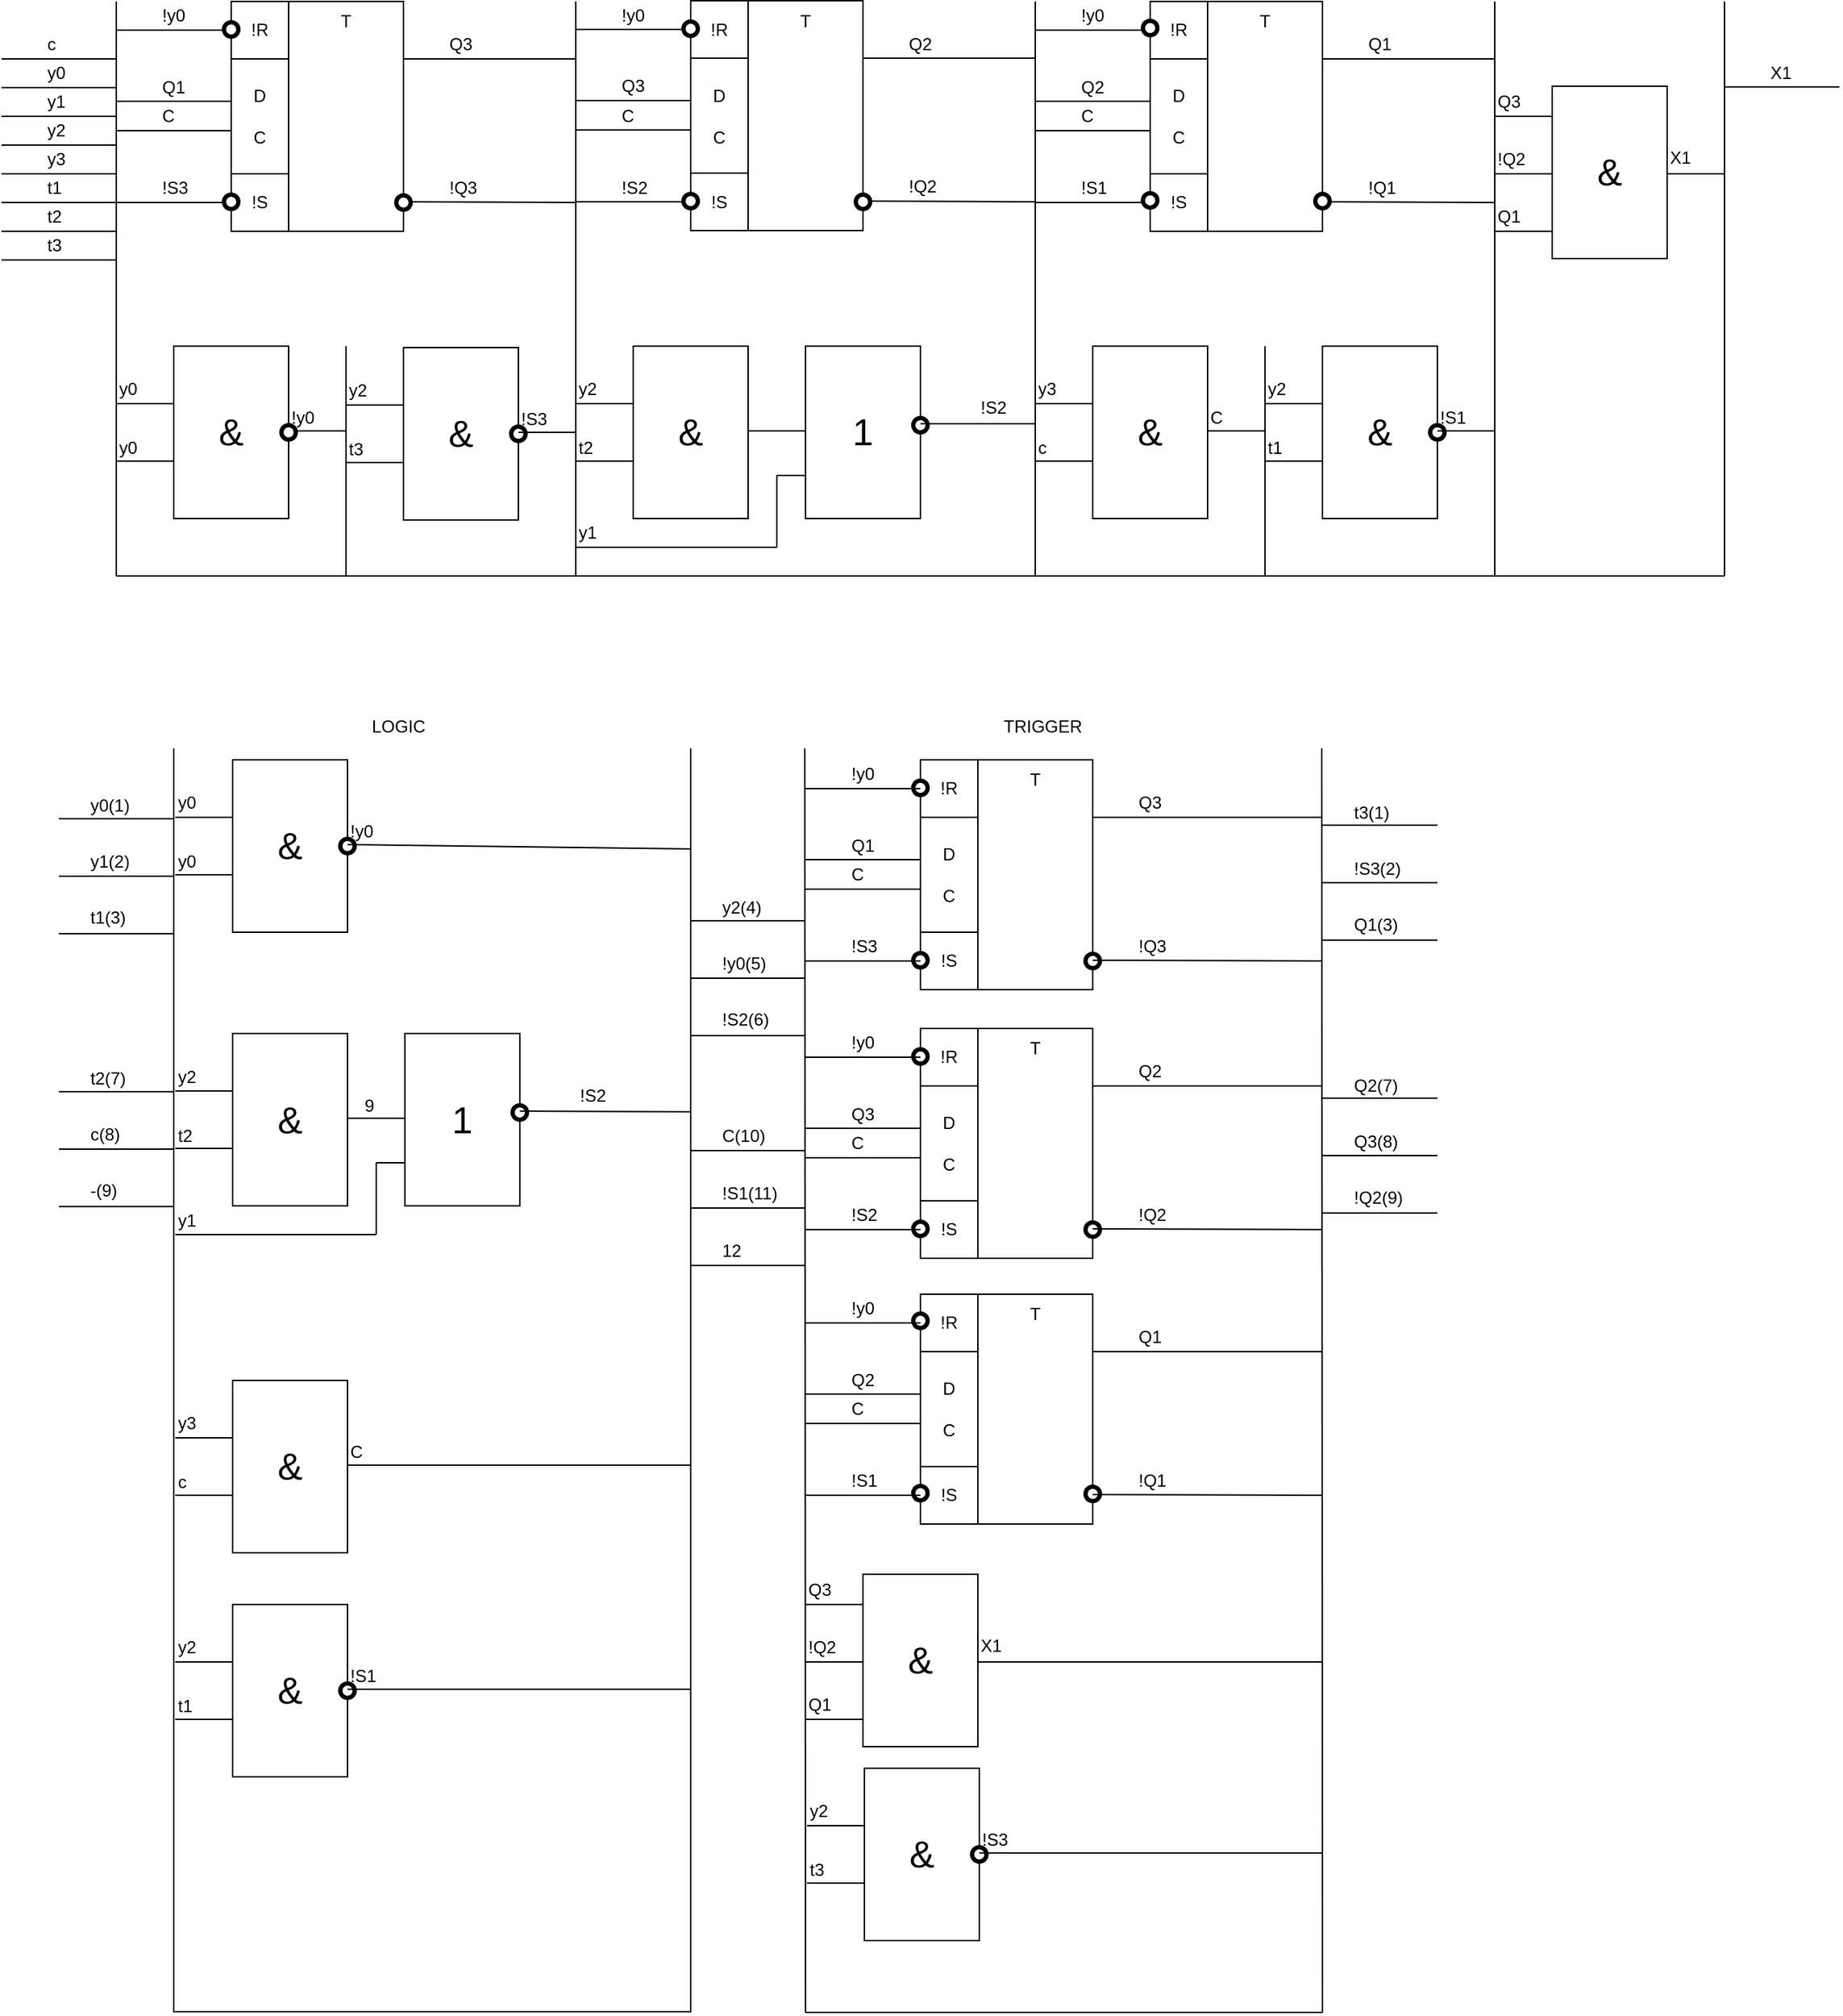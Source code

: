 <mxfile version="12.0.0" type="github" pages="1"><diagram name="Page-1" id="2a216829-ef6e-dabb-86c1-c78162f3ba2b"><mxGraphModel dx="1656" dy="918" grid="1" gridSize="10" guides="1" tooltips="1" connect="1" arrows="1" fold="1" page="0" pageScale="1" pageWidth="850" pageHeight="1100" background="#ffffff" math="0" shadow="0"><root><mxCell id="0"/><mxCell id="1" parent="0"/><mxCell id="18ak5usq0MqdyDjZxHy--1" value="" style="endArrow=none;html=1;" parent="1" edge="1"><mxGeometry width="50" height="50" relative="1" as="geometry"><mxPoint x="80" y="760" as="sourcePoint"/><mxPoint x="80" y="360" as="targetPoint"/></mxGeometry></mxCell><mxCell id="18ak5usq0MqdyDjZxHy--2" value="" style="endArrow=none;html=1;" parent="1" edge="1"><mxGeometry width="50" height="50" relative="1" as="geometry"><mxPoint x="80" y="760" as="sourcePoint"/><mxPoint x="1200" y="760" as="targetPoint"/></mxGeometry></mxCell><mxCell id="18ak5usq0MqdyDjZxHy--3" value="" style="endArrow=none;html=1;" parent="1" edge="1"><mxGeometry width="50" height="50" relative="1" as="geometry"><mxPoint x="1200" y="760" as="sourcePoint"/><mxPoint x="1200" y="360" as="targetPoint"/></mxGeometry></mxCell><mxCell id="18ak5usq0MqdyDjZxHy--4" value="" style="endArrow=none;html=1;" parent="1" edge="1"><mxGeometry width="50" height="50" relative="1" as="geometry"><mxPoint x="240" y="760" as="sourcePoint"/><mxPoint x="240" y="600" as="targetPoint"/></mxGeometry></mxCell><mxCell id="18ak5usq0MqdyDjZxHy--5" value="" style="endArrow=none;html=1;" parent="1" edge="1"><mxGeometry width="50" height="50" relative="1" as="geometry"><mxPoint x="400" y="760" as="sourcePoint"/><mxPoint x="400" y="360" as="targetPoint"/></mxGeometry></mxCell><mxCell id="18ak5usq0MqdyDjZxHy--7" value="" style="endArrow=none;html=1;" parent="1" edge="1"><mxGeometry width="50" height="50" relative="1" as="geometry"><mxPoint x="720" y="760" as="sourcePoint"/><mxPoint x="720" y="360" as="targetPoint"/></mxGeometry></mxCell><mxCell id="18ak5usq0MqdyDjZxHy--8" value="" style="endArrow=none;html=1;" parent="1" edge="1"><mxGeometry width="50" height="50" relative="1" as="geometry"><mxPoint x="880" y="760" as="sourcePoint"/><mxPoint x="880" y="600" as="targetPoint"/></mxGeometry></mxCell><mxCell id="18ak5usq0MqdyDjZxHy--9" value="" style="endArrow=none;html=1;" parent="1" edge="1"><mxGeometry width="50" height="50" relative="1" as="geometry"><mxPoint x="1040" y="760" as="sourcePoint"/><mxPoint x="1040" y="360" as="targetPoint"/></mxGeometry></mxCell><mxCell id="18ak5usq0MqdyDjZxHy--10" value="" style="endArrow=none;html=1;" parent="1" edge="1"><mxGeometry width="50" height="50" relative="1" as="geometry"><mxPoint y="400" as="sourcePoint"/><mxPoint x="80" y="400" as="targetPoint"/></mxGeometry></mxCell><mxCell id="18ak5usq0MqdyDjZxHy--16" value="c" style="text;html=1;resizable=0;points=[];autosize=1;align=left;verticalAlign=top;spacingTop=-4;" parent="1" vertex="1"><mxGeometry x="30" y="380" width="20" height="20" as="geometry"/></mxCell><mxCell id="18ak5usq0MqdyDjZxHy--25" value="y0" style="text;html=1;resizable=0;points=[];autosize=1;align=left;verticalAlign=top;spacingTop=-4;" parent="1" vertex="1"><mxGeometry x="30" y="400" width="30" height="20" as="geometry"/></mxCell><mxCell id="18ak5usq0MqdyDjZxHy--26" value="" style="endArrow=none;html=1;" parent="1" edge="1"><mxGeometry width="50" height="50" relative="1" as="geometry"><mxPoint y="420" as="sourcePoint"/><mxPoint x="80" y="420" as="targetPoint"/></mxGeometry></mxCell><mxCell id="18ak5usq0MqdyDjZxHy--27" value="y1" style="text;html=1;resizable=0;points=[];autosize=1;align=left;verticalAlign=top;spacingTop=-4;" parent="1" vertex="1"><mxGeometry x="30" y="420" width="30" height="20" as="geometry"/></mxCell><mxCell id="18ak5usq0MqdyDjZxHy--28" value="" style="endArrow=none;html=1;" parent="1" edge="1"><mxGeometry width="50" height="50" relative="1" as="geometry"><mxPoint y="440" as="sourcePoint"/><mxPoint x="80" y="440" as="targetPoint"/></mxGeometry></mxCell><mxCell id="18ak5usq0MqdyDjZxHy--29" value="y2" style="text;html=1;resizable=0;points=[];autosize=1;align=left;verticalAlign=top;spacingTop=-4;" parent="1" vertex="1"><mxGeometry x="30" y="440" width="30" height="20" as="geometry"/></mxCell><mxCell id="18ak5usq0MqdyDjZxHy--30" value="" style="endArrow=none;html=1;" parent="1" edge="1"><mxGeometry width="50" height="50" relative="1" as="geometry"><mxPoint y="460" as="sourcePoint"/><mxPoint x="80" y="460" as="targetPoint"/></mxGeometry></mxCell><mxCell id="18ak5usq0MqdyDjZxHy--31" value="y3" style="text;html=1;resizable=0;points=[];autosize=1;align=left;verticalAlign=top;spacingTop=-4;" parent="1" vertex="1"><mxGeometry x="30" y="460" width="30" height="20" as="geometry"/></mxCell><mxCell id="18ak5usq0MqdyDjZxHy--32" value="" style="endArrow=none;html=1;" parent="1" edge="1"><mxGeometry width="50" height="50" relative="1" as="geometry"><mxPoint y="480" as="sourcePoint"/><mxPoint x="80" y="480" as="targetPoint"/></mxGeometry></mxCell><mxCell id="18ak5usq0MqdyDjZxHy--33" value="t1" style="text;html=1;resizable=0;points=[];autosize=1;align=left;verticalAlign=top;spacingTop=-4;" parent="1" vertex="1"><mxGeometry x="30" y="480" width="30" height="20" as="geometry"/></mxCell><mxCell id="18ak5usq0MqdyDjZxHy--34" value="" style="endArrow=none;html=1;" parent="1" edge="1"><mxGeometry width="50" height="50" relative="1" as="geometry"><mxPoint y="500" as="sourcePoint"/><mxPoint x="80" y="500" as="targetPoint"/></mxGeometry></mxCell><mxCell id="18ak5usq0MqdyDjZxHy--35" value="t2" style="text;html=1;resizable=0;points=[];autosize=1;align=left;verticalAlign=top;spacingTop=-4;" parent="1" vertex="1"><mxGeometry x="30" y="500" width="30" height="20" as="geometry"/></mxCell><mxCell id="18ak5usq0MqdyDjZxHy--36" value="" style="endArrow=none;html=1;" parent="1" edge="1"><mxGeometry width="50" height="50" relative="1" as="geometry"><mxPoint y="520" as="sourcePoint"/><mxPoint x="80" y="520" as="targetPoint"/></mxGeometry></mxCell><mxCell id="18ak5usq0MqdyDjZxHy--37" value="t3" style="text;html=1;resizable=0;points=[];autosize=1;align=left;verticalAlign=top;spacingTop=-4;" parent="1" vertex="1"><mxGeometry x="30" y="520" width="30" height="20" as="geometry"/></mxCell><mxCell id="18ak5usq0MqdyDjZxHy--38" value="" style="endArrow=none;html=1;" parent="1" edge="1"><mxGeometry width="50" height="50" relative="1" as="geometry"><mxPoint y="540" as="sourcePoint"/><mxPoint x="80" y="540" as="targetPoint"/></mxGeometry></mxCell><mxCell id="18ak5usq0MqdyDjZxHy--39" value="X1" style="text;html=1;resizable=0;points=[];autosize=1;align=left;verticalAlign=top;spacingTop=-4;" parent="1" vertex="1"><mxGeometry x="1230" y="399.5" width="30" height="20" as="geometry"/></mxCell><mxCell id="18ak5usq0MqdyDjZxHy--40" value="" style="endArrow=none;html=1;" parent="1" edge="1"><mxGeometry width="50" height="50" relative="1" as="geometry"><mxPoint x="1200" y="419.5" as="sourcePoint"/><mxPoint x="1280" y="419.5" as="targetPoint"/></mxGeometry></mxCell><mxCell id="18ak5usq0MqdyDjZxHy--41" value="" style="rounded=0;whiteSpace=wrap;html=1;" parent="1" vertex="1"><mxGeometry x="160" y="360" width="120" height="160" as="geometry"/></mxCell><mxCell id="18ak5usq0MqdyDjZxHy--42" value="&lt;div&gt;&lt;span style=&quot;line-height: 60%&quot;&gt;T&lt;/span&gt;&lt;/div&gt;" style="rounded=0;whiteSpace=wrap;html=1;align=center;verticalAlign=top;" parent="1" vertex="1"><mxGeometry x="200" y="360" width="80" height="160" as="geometry"/></mxCell><mxCell id="18ak5usq0MqdyDjZxHy--43" value="!R" style="rounded=0;whiteSpace=wrap;html=1;" parent="1" vertex="1"><mxGeometry x="160" y="360" width="40" height="40" as="geometry"/></mxCell><mxCell id="18ak5usq0MqdyDjZxHy--44" value="!S" style="rounded=0;whiteSpace=wrap;html=1;" parent="1" vertex="1"><mxGeometry x="160" y="480" width="40" height="40" as="geometry"/></mxCell><mxCell id="18ak5usq0MqdyDjZxHy--45" value="D&lt;br&gt;&lt;br&gt;C" style="rounded=0;whiteSpace=wrap;html=1;" parent="1" vertex="1"><mxGeometry x="160" y="400" width="40" height="80" as="geometry"/></mxCell><mxCell id="18ak5usq0MqdyDjZxHy--46" value="!y0" style="text;html=1;resizable=0;points=[];autosize=1;align=left;verticalAlign=top;spacingTop=-4;" parent="1" vertex="1"><mxGeometry x="110" y="360" width="30" height="20" as="geometry"/></mxCell><mxCell id="18ak5usq0MqdyDjZxHy--47" value="" style="endArrow=none;html=1;" parent="1" edge="1"><mxGeometry width="50" height="50" relative="1" as="geometry"><mxPoint x="80" y="380" as="sourcePoint"/><mxPoint x="160" y="380" as="targetPoint"/></mxGeometry></mxCell><mxCell id="18ak5usq0MqdyDjZxHy--48" value="Q1" style="text;html=1;resizable=0;points=[];autosize=1;align=left;verticalAlign=top;spacingTop=-4;" parent="1" vertex="1"><mxGeometry x="110" y="409.5" width="30" height="20" as="geometry"/></mxCell><mxCell id="18ak5usq0MqdyDjZxHy--49" value="" style="endArrow=none;html=1;" parent="1" edge="1"><mxGeometry width="50" height="50" relative="1" as="geometry"><mxPoint x="80" y="429.5" as="sourcePoint"/><mxPoint x="160" y="429.5" as="targetPoint"/></mxGeometry></mxCell><mxCell id="18ak5usq0MqdyDjZxHy--50" value="C" style="text;html=1;resizable=0;points=[];autosize=1;align=left;verticalAlign=top;spacingTop=-4;" parent="1" vertex="1"><mxGeometry x="110" y="430" width="20" height="20" as="geometry"/></mxCell><mxCell id="18ak5usq0MqdyDjZxHy--51" value="" style="endArrow=none;html=1;" parent="1" edge="1"><mxGeometry width="50" height="50" relative="1" as="geometry"><mxPoint x="80" y="450" as="sourcePoint"/><mxPoint x="160" y="450" as="targetPoint"/></mxGeometry></mxCell><mxCell id="18ak5usq0MqdyDjZxHy--52" value="!S3" style="text;html=1;resizable=0;points=[];autosize=1;align=left;verticalAlign=top;spacingTop=-4;" parent="1" vertex="1"><mxGeometry x="110" y="480" width="30" height="20" as="geometry"/></mxCell><mxCell id="18ak5usq0MqdyDjZxHy--53" value="" style="endArrow=none;html=1;" parent="1" edge="1"><mxGeometry width="50" height="50" relative="1" as="geometry"><mxPoint x="80" y="500" as="sourcePoint"/><mxPoint x="160" y="500" as="targetPoint"/></mxGeometry></mxCell><mxCell id="18ak5usq0MqdyDjZxHy--54" value="Q3" style="text;html=1;resizable=0;points=[];autosize=1;align=left;verticalAlign=top;spacingTop=-4;" parent="1" vertex="1"><mxGeometry x="310" y="380" width="30" height="20" as="geometry"/></mxCell><mxCell id="18ak5usq0MqdyDjZxHy--55" value="" style="endArrow=none;html=1;" parent="1" edge="1"><mxGeometry width="50" height="50" relative="1" as="geometry"><mxPoint x="280" y="400" as="sourcePoint"/><mxPoint x="400" y="400" as="targetPoint"/></mxGeometry></mxCell><mxCell id="18ak5usq0MqdyDjZxHy--56" value="!Q3" style="text;html=1;resizable=0;points=[];autosize=1;align=left;verticalAlign=top;spacingTop=-4;" parent="1" vertex="1"><mxGeometry x="310" y="479.5" width="30" height="20" as="geometry"/></mxCell><mxCell id="18ak5usq0MqdyDjZxHy--57" value="" style="endArrow=none;html=1;" parent="1" edge="1"><mxGeometry width="50" height="50" relative="1" as="geometry"><mxPoint x="280" y="499.5" as="sourcePoint"/><mxPoint x="400" y="500" as="targetPoint"/></mxGeometry></mxCell><mxCell id="18ak5usq0MqdyDjZxHy--58" value="" style="rounded=0;whiteSpace=wrap;html=1;" parent="1" vertex="1"><mxGeometry x="480" y="359.5" width="120" height="160" as="geometry"/></mxCell><mxCell id="18ak5usq0MqdyDjZxHy--59" value="&lt;div&gt;&lt;span style=&quot;line-height: 60%&quot;&gt;T&lt;/span&gt;&lt;/div&gt;" style="rounded=0;whiteSpace=wrap;html=1;align=center;verticalAlign=top;" parent="1" vertex="1"><mxGeometry x="520" y="359.5" width="80" height="160" as="geometry"/></mxCell><mxCell id="18ak5usq0MqdyDjZxHy--60" value="!R" style="rounded=0;whiteSpace=wrap;html=1;" parent="1" vertex="1"><mxGeometry x="480" y="359.5" width="40" height="40" as="geometry"/></mxCell><mxCell id="18ak5usq0MqdyDjZxHy--61" value="!S" style="rounded=0;whiteSpace=wrap;html=1;" parent="1" vertex="1"><mxGeometry x="480" y="479.5" width="40" height="40" as="geometry"/></mxCell><mxCell id="18ak5usq0MqdyDjZxHy--62" value="D&lt;br&gt;&lt;br&gt;C" style="rounded=0;whiteSpace=wrap;html=1;" parent="1" vertex="1"><mxGeometry x="480" y="399.5" width="40" height="80" as="geometry"/></mxCell><mxCell id="18ak5usq0MqdyDjZxHy--63" value="!y0" style="text;html=1;resizable=0;points=[];autosize=1;align=left;verticalAlign=top;spacingTop=-4;" parent="1" vertex="1"><mxGeometry x="430" y="359.5" width="30" height="20" as="geometry"/></mxCell><mxCell id="18ak5usq0MqdyDjZxHy--64" value="Q3" style="text;html=1;resizable=0;points=[];autosize=1;align=left;verticalAlign=top;spacingTop=-4;" parent="1" vertex="1"><mxGeometry x="430" y="409" width="30" height="20" as="geometry"/></mxCell><mxCell id="18ak5usq0MqdyDjZxHy--65" value="C" style="text;html=1;resizable=0;points=[];autosize=1;align=left;verticalAlign=top;spacingTop=-4;" parent="1" vertex="1"><mxGeometry x="430" y="429.5" width="20" height="20" as="geometry"/></mxCell><mxCell id="18ak5usq0MqdyDjZxHy--66" value="!S2" style="text;html=1;resizable=0;points=[];autosize=1;align=left;verticalAlign=top;spacingTop=-4;" parent="1" vertex="1"><mxGeometry x="430" y="479.5" width="30" height="20" as="geometry"/></mxCell><mxCell id="18ak5usq0MqdyDjZxHy--67" value="Q2" style="text;html=1;resizable=0;points=[];autosize=1;align=left;verticalAlign=top;spacingTop=-4;" parent="1" vertex="1"><mxGeometry x="630" y="379.5" width="30" height="20" as="geometry"/></mxCell><mxCell id="18ak5usq0MqdyDjZxHy--68" value="!Q2" style="text;html=1;resizable=0;points=[];autosize=1;align=left;verticalAlign=top;spacingTop=-4;" parent="1" vertex="1"><mxGeometry x="630" y="479" width="30" height="20" as="geometry"/></mxCell><mxCell id="18ak5usq0MqdyDjZxHy--69" value="" style="endArrow=none;html=1;" parent="1" edge="1"><mxGeometry width="50" height="50" relative="1" as="geometry"><mxPoint x="600" y="499" as="sourcePoint"/><mxPoint x="720" y="499.5" as="targetPoint"/></mxGeometry></mxCell><mxCell id="18ak5usq0MqdyDjZxHy--70" value="" style="endArrow=none;html=1;" parent="1" edge="1"><mxGeometry width="50" height="50" relative="1" as="geometry"><mxPoint x="600" y="399.5" as="sourcePoint"/><mxPoint x="720" y="399.5" as="targetPoint"/></mxGeometry></mxCell><mxCell id="18ak5usq0MqdyDjZxHy--71" value="" style="endArrow=none;html=1;" parent="1" edge="1"><mxGeometry width="50" height="50" relative="1" as="geometry"><mxPoint x="400" y="499.5" as="sourcePoint"/><mxPoint x="480" y="499.5" as="targetPoint"/></mxGeometry></mxCell><mxCell id="18ak5usq0MqdyDjZxHy--72" value="" style="endArrow=none;html=1;" parent="1" edge="1"><mxGeometry width="50" height="50" relative="1" as="geometry"><mxPoint x="400" y="449.5" as="sourcePoint"/><mxPoint x="480" y="449.5" as="targetPoint"/></mxGeometry></mxCell><mxCell id="18ak5usq0MqdyDjZxHy--73" value="" style="endArrow=none;html=1;" parent="1" edge="1"><mxGeometry width="50" height="50" relative="1" as="geometry"><mxPoint x="400" y="429" as="sourcePoint"/><mxPoint x="480" y="429" as="targetPoint"/></mxGeometry></mxCell><mxCell id="18ak5usq0MqdyDjZxHy--74" value="" style="endArrow=none;html=1;" parent="1" edge="1"><mxGeometry width="50" height="50" relative="1" as="geometry"><mxPoint x="400" y="379.5" as="sourcePoint"/><mxPoint x="480" y="379.5" as="targetPoint"/></mxGeometry></mxCell><mxCell id="18ak5usq0MqdyDjZxHy--75" value="" style="rounded=0;whiteSpace=wrap;html=1;" parent="1" vertex="1"><mxGeometry x="800" y="360" width="120" height="160" as="geometry"/></mxCell><mxCell id="18ak5usq0MqdyDjZxHy--76" value="&lt;div&gt;&lt;span style=&quot;line-height: 60%&quot;&gt;T&lt;/span&gt;&lt;/div&gt;" style="rounded=0;whiteSpace=wrap;html=1;align=center;verticalAlign=top;" parent="1" vertex="1"><mxGeometry x="840" y="360" width="80" height="160" as="geometry"/></mxCell><mxCell id="18ak5usq0MqdyDjZxHy--77" value="!R" style="rounded=0;whiteSpace=wrap;html=1;" parent="1" vertex="1"><mxGeometry x="800" y="360" width="40" height="40" as="geometry"/></mxCell><mxCell id="18ak5usq0MqdyDjZxHy--78" value="!S" style="rounded=0;whiteSpace=wrap;html=1;" parent="1" vertex="1"><mxGeometry x="800" y="480" width="40" height="40" as="geometry"/></mxCell><mxCell id="18ak5usq0MqdyDjZxHy--79" value="D&lt;br&gt;&lt;br&gt;C" style="rounded=0;whiteSpace=wrap;html=1;" parent="1" vertex="1"><mxGeometry x="800" y="400" width="40" height="80" as="geometry"/></mxCell><mxCell id="18ak5usq0MqdyDjZxHy--80" value="!y0" style="text;html=1;resizable=0;points=[];autosize=1;align=left;verticalAlign=top;spacingTop=-4;" parent="1" vertex="1"><mxGeometry x="750" y="360" width="30" height="20" as="geometry"/></mxCell><mxCell id="18ak5usq0MqdyDjZxHy--81" value="Q2" style="text;html=1;resizable=0;points=[];autosize=1;align=left;verticalAlign=top;spacingTop=-4;" parent="1" vertex="1"><mxGeometry x="750" y="409.5" width="30" height="20" as="geometry"/></mxCell><mxCell id="18ak5usq0MqdyDjZxHy--82" value="C" style="text;html=1;resizable=0;points=[];autosize=1;align=left;verticalAlign=top;spacingTop=-4;" parent="1" vertex="1"><mxGeometry x="750" y="430" width="20" height="20" as="geometry"/></mxCell><mxCell id="18ak5usq0MqdyDjZxHy--83" value="!S1" style="text;html=1;resizable=0;points=[];autosize=1;align=left;verticalAlign=top;spacingTop=-4;" parent="1" vertex="1"><mxGeometry x="750" y="480" width="30" height="20" as="geometry"/></mxCell><mxCell id="18ak5usq0MqdyDjZxHy--84" value="Q1" style="text;html=1;resizable=0;points=[];autosize=1;align=left;verticalAlign=top;spacingTop=-4;" parent="1" vertex="1"><mxGeometry x="950" y="380" width="30" height="20" as="geometry"/></mxCell><mxCell id="18ak5usq0MqdyDjZxHy--85" value="!Q1" style="text;html=1;resizable=0;points=[];autosize=1;align=left;verticalAlign=top;spacingTop=-4;" parent="1" vertex="1"><mxGeometry x="950" y="479.5" width="30" height="20" as="geometry"/></mxCell><mxCell id="18ak5usq0MqdyDjZxHy--86" value="" style="endArrow=none;html=1;" parent="1" edge="1"><mxGeometry width="50" height="50" relative="1" as="geometry"><mxPoint x="920" y="499.5" as="sourcePoint"/><mxPoint x="1040" y="500" as="targetPoint"/></mxGeometry></mxCell><mxCell id="18ak5usq0MqdyDjZxHy--87" value="" style="endArrow=none;html=1;" parent="1" edge="1"><mxGeometry width="50" height="50" relative="1" as="geometry"><mxPoint x="920" y="400" as="sourcePoint"/><mxPoint x="1040" y="400" as="targetPoint"/></mxGeometry></mxCell><mxCell id="18ak5usq0MqdyDjZxHy--88" value="" style="endArrow=none;html=1;" parent="1" edge="1"><mxGeometry width="50" height="50" relative="1" as="geometry"><mxPoint x="720" y="500" as="sourcePoint"/><mxPoint x="800" y="500" as="targetPoint"/></mxGeometry></mxCell><mxCell id="18ak5usq0MqdyDjZxHy--89" value="" style="endArrow=none;html=1;" parent="1" edge="1"><mxGeometry width="50" height="50" relative="1" as="geometry"><mxPoint x="720" y="450" as="sourcePoint"/><mxPoint x="800" y="450" as="targetPoint"/></mxGeometry></mxCell><mxCell id="18ak5usq0MqdyDjZxHy--90" value="" style="endArrow=none;html=1;" parent="1" edge="1"><mxGeometry width="50" height="50" relative="1" as="geometry"><mxPoint x="720" y="429.5" as="sourcePoint"/><mxPoint x="800" y="429.5" as="targetPoint"/></mxGeometry></mxCell><mxCell id="18ak5usq0MqdyDjZxHy--91" value="" style="endArrow=none;html=1;" parent="1" edge="1"><mxGeometry width="50" height="50" relative="1" as="geometry"><mxPoint x="720" y="380" as="sourcePoint"/><mxPoint x="800" y="380" as="targetPoint"/></mxGeometry></mxCell><mxCell id="tPRsiFmyDKU2fb7vzfHu-1" value="" style="endArrow=none;html=1;" edge="1" parent="1"><mxGeometry width="50" height="50" relative="1" as="geometry"><mxPoint x="80" y="640" as="sourcePoint"/><mxPoint x="120" y="640" as="targetPoint"/></mxGeometry></mxCell><mxCell id="tPRsiFmyDKU2fb7vzfHu-2" value="" style="endArrow=none;html=1;" edge="1" parent="1"><mxGeometry width="50" height="50" relative="1" as="geometry"><mxPoint x="80" y="680" as="sourcePoint"/><mxPoint x="120" y="680" as="targetPoint"/></mxGeometry></mxCell><mxCell id="tPRsiFmyDKU2fb7vzfHu-3" value="y0" style="text;html=1;resizable=0;points=[];autosize=1;align=left;verticalAlign=top;spacingTop=-4;" vertex="1" parent="1"><mxGeometry x="80" y="620" width="30" height="20" as="geometry"/></mxCell><mxCell id="tPRsiFmyDKU2fb7vzfHu-4" value="y0" style="text;html=1;resizable=0;points=[];autosize=1;align=left;verticalAlign=top;spacingTop=-4;" vertex="1" parent="1"><mxGeometry x="80" y="661" width="30" height="20" as="geometry"/></mxCell><mxCell id="tPRsiFmyDKU2fb7vzfHu-5" value="&lt;font style=&quot;font-size: 26px&quot;&gt;&amp;amp;&lt;/font&gt;" style="rounded=0;whiteSpace=wrap;html=1;" vertex="1" parent="1"><mxGeometry x="120" y="600" width="80" height="120" as="geometry"/></mxCell><mxCell id="tPRsiFmyDKU2fb7vzfHu-6" value="!y0" style="text;html=1;resizable=0;points=[];autosize=1;align=left;verticalAlign=top;spacingTop=-4;" vertex="1" parent="1"><mxGeometry x="200" y="640" width="30" height="20" as="geometry"/></mxCell><mxCell id="tPRsiFmyDKU2fb7vzfHu-7" value="" style="endArrow=none;html=1;" edge="1" parent="1"><mxGeometry width="50" height="50" relative="1" as="geometry"><mxPoint x="200.0" y="659" as="sourcePoint"/><mxPoint x="240" y="659" as="targetPoint"/></mxGeometry></mxCell><mxCell id="tPRsiFmyDKU2fb7vzfHu-9" value="" style="shape=mxgraph.bpmn.shape;html=1;verticalLabelPosition=bottom;labelBackgroundColor=#ffffff;verticalAlign=top;align=center;perimeter=ellipsePerimeter;outlineConnect=0;outline=end;symbol=general;" vertex="1" parent="1"><mxGeometry x="155" y="374.5" width="10" height="10" as="geometry"/></mxCell><mxCell id="tPRsiFmyDKU2fb7vzfHu-10" value="" style="shape=mxgraph.bpmn.shape;html=1;verticalLabelPosition=bottom;labelBackgroundColor=#ffffff;verticalAlign=top;align=center;perimeter=ellipsePerimeter;outlineConnect=0;outline=end;symbol=general;" vertex="1" parent="1"><mxGeometry x="155" y="494.5" width="10" height="10" as="geometry"/></mxCell><mxCell id="tPRsiFmyDKU2fb7vzfHu-11" value="" style="shape=mxgraph.bpmn.shape;html=1;verticalLabelPosition=bottom;labelBackgroundColor=#ffffff;verticalAlign=top;align=center;perimeter=ellipsePerimeter;outlineConnect=0;outline=end;symbol=general;" vertex="1" parent="1"><mxGeometry x="275" y="495" width="10" height="10" as="geometry"/></mxCell><mxCell id="tPRsiFmyDKU2fb7vzfHu-12" value="" style="shape=mxgraph.bpmn.shape;html=1;verticalLabelPosition=bottom;labelBackgroundColor=#ffffff;verticalAlign=top;align=center;perimeter=ellipsePerimeter;outlineConnect=0;outline=end;symbol=general;" vertex="1" parent="1"><mxGeometry x="475" y="374" width="10" height="10" as="geometry"/></mxCell><mxCell id="tPRsiFmyDKU2fb7vzfHu-13" value="" style="shape=mxgraph.bpmn.shape;html=1;verticalLabelPosition=bottom;labelBackgroundColor=#ffffff;verticalAlign=top;align=center;perimeter=ellipsePerimeter;outlineConnect=0;outline=end;symbol=general;" vertex="1" parent="1"><mxGeometry x="475" y="494" width="10" height="10" as="geometry"/></mxCell><mxCell id="tPRsiFmyDKU2fb7vzfHu-14" value="" style="shape=mxgraph.bpmn.shape;html=1;verticalLabelPosition=bottom;labelBackgroundColor=#ffffff;verticalAlign=top;align=center;perimeter=ellipsePerimeter;outlineConnect=0;outline=end;symbol=general;" vertex="1" parent="1"><mxGeometry x="595" y="494.5" width="10" height="10" as="geometry"/></mxCell><mxCell id="tPRsiFmyDKU2fb7vzfHu-15" value="" style="shape=mxgraph.bpmn.shape;html=1;verticalLabelPosition=bottom;labelBackgroundColor=#ffffff;verticalAlign=top;align=center;perimeter=ellipsePerimeter;outlineConnect=0;outline=end;symbol=general;" vertex="1" parent="1"><mxGeometry x="795" y="373.5" width="10" height="10" as="geometry"/></mxCell><mxCell id="tPRsiFmyDKU2fb7vzfHu-16" value="" style="shape=mxgraph.bpmn.shape;html=1;verticalLabelPosition=bottom;labelBackgroundColor=#ffffff;verticalAlign=top;align=center;perimeter=ellipsePerimeter;outlineConnect=0;outline=end;symbol=general;" vertex="1" parent="1"><mxGeometry x="795" y="493.5" width="10" height="10" as="geometry"/></mxCell><mxCell id="tPRsiFmyDKU2fb7vzfHu-17" value="" style="shape=mxgraph.bpmn.shape;html=1;verticalLabelPosition=bottom;labelBackgroundColor=#ffffff;verticalAlign=top;align=center;perimeter=ellipsePerimeter;outlineConnect=0;outline=end;symbol=general;" vertex="1" parent="1"><mxGeometry x="915" y="494" width="10" height="10" as="geometry"/></mxCell><mxCell id="tPRsiFmyDKU2fb7vzfHu-18" value="" style="shape=mxgraph.bpmn.shape;html=1;verticalLabelPosition=bottom;labelBackgroundColor=#ffffff;verticalAlign=top;align=center;perimeter=ellipsePerimeter;outlineConnect=0;outline=end;symbol=general;" vertex="1" parent="1"><mxGeometry x="195" y="655" width="10" height="10" as="geometry"/></mxCell><mxCell id="tPRsiFmyDKU2fb7vzfHu-19" value="&lt;font style=&quot;font-size: 26px&quot;&gt;&amp;amp;&lt;/font&gt;" style="rounded=0;whiteSpace=wrap;html=1;" vertex="1" parent="1"><mxGeometry x="280" y="601" width="80" height="120" as="geometry"/></mxCell><mxCell id="tPRsiFmyDKU2fb7vzfHu-20" value="!S3" style="text;html=1;resizable=0;points=[];autosize=1;align=left;verticalAlign=top;spacingTop=-4;" vertex="1" parent="1"><mxGeometry x="360" y="641" width="30" height="20" as="geometry"/></mxCell><mxCell id="tPRsiFmyDKU2fb7vzfHu-21" value="" style="shape=mxgraph.bpmn.shape;html=1;verticalLabelPosition=bottom;labelBackgroundColor=#ffffff;verticalAlign=top;align=center;perimeter=ellipsePerimeter;outlineConnect=0;outline=end;symbol=general;" vertex="1" parent="1"><mxGeometry x="355" y="656" width="10" height="10" as="geometry"/></mxCell><mxCell id="tPRsiFmyDKU2fb7vzfHu-22" value="y2" style="text;html=1;resizable=0;points=[];autosize=1;align=left;verticalAlign=top;spacingTop=-4;" vertex="1" parent="1"><mxGeometry x="240" y="621" width="30" height="20" as="geometry"/></mxCell><mxCell id="tPRsiFmyDKU2fb7vzfHu-23" value="" style="endArrow=none;html=1;" edge="1" parent="1"><mxGeometry width="50" height="50" relative="1" as="geometry"><mxPoint x="240" y="641" as="sourcePoint"/><mxPoint x="280" y="641" as="targetPoint"/></mxGeometry></mxCell><mxCell id="tPRsiFmyDKU2fb7vzfHu-24" value="t3" style="text;html=1;resizable=0;points=[];autosize=1;align=left;verticalAlign=top;spacingTop=-4;" vertex="1" parent="1"><mxGeometry x="240" y="662" width="30" height="20" as="geometry"/></mxCell><mxCell id="tPRsiFmyDKU2fb7vzfHu-25" value="" style="endArrow=none;html=1;" edge="1" parent="1"><mxGeometry width="50" height="50" relative="1" as="geometry"><mxPoint x="240" y="681" as="sourcePoint"/><mxPoint x="280" y="681" as="targetPoint"/></mxGeometry></mxCell><mxCell id="tPRsiFmyDKU2fb7vzfHu-26" value="" style="endArrow=none;html=1;" edge="1" parent="1"><mxGeometry width="50" height="50" relative="1" as="geometry"><mxPoint x="360" y="660" as="sourcePoint"/><mxPoint x="400" y="660" as="targetPoint"/></mxGeometry></mxCell><mxCell id="tPRsiFmyDKU2fb7vzfHu-27" value="&lt;font style=&quot;font-size: 26px&quot;&gt;&amp;amp;&lt;/font&gt;" style="rounded=0;whiteSpace=wrap;html=1;" vertex="1" parent="1"><mxGeometry x="440" y="600" width="80" height="120" as="geometry"/></mxCell><mxCell id="tPRsiFmyDKU2fb7vzfHu-30" value="y2" style="text;html=1;resizable=0;points=[];autosize=1;align=left;verticalAlign=top;spacingTop=-4;" vertex="1" parent="1"><mxGeometry x="400" y="620" width="30" height="20" as="geometry"/></mxCell><mxCell id="tPRsiFmyDKU2fb7vzfHu-31" value="" style="endArrow=none;html=1;" edge="1" parent="1"><mxGeometry width="50" height="50" relative="1" as="geometry"><mxPoint x="400" y="640" as="sourcePoint"/><mxPoint x="440" y="640" as="targetPoint"/></mxGeometry></mxCell><mxCell id="tPRsiFmyDKU2fb7vzfHu-32" value="t2" style="text;html=1;resizable=0;points=[];autosize=1;align=left;verticalAlign=top;spacingTop=-4;" vertex="1" parent="1"><mxGeometry x="400" y="661" width="30" height="20" as="geometry"/></mxCell><mxCell id="tPRsiFmyDKU2fb7vzfHu-33" value="" style="endArrow=none;html=1;" edge="1" parent="1"><mxGeometry width="50" height="50" relative="1" as="geometry"><mxPoint x="400" y="680" as="sourcePoint"/><mxPoint x="440" y="680" as="targetPoint"/></mxGeometry></mxCell><mxCell id="tPRsiFmyDKU2fb7vzfHu-34" value="" style="endArrow=none;html=1;" edge="1" parent="1"><mxGeometry width="50" height="50" relative="1" as="geometry"><mxPoint x="520" y="659" as="sourcePoint"/><mxPoint x="560" y="659" as="targetPoint"/></mxGeometry></mxCell><mxCell id="tPRsiFmyDKU2fb7vzfHu-35" value="&lt;font style=&quot;font-size: 26px&quot;&gt;1&lt;/font&gt;" style="rounded=0;whiteSpace=wrap;html=1;" vertex="1" parent="1"><mxGeometry x="560" y="600" width="80" height="120" as="geometry"/></mxCell><mxCell id="tPRsiFmyDKU2fb7vzfHu-36" value="" style="endArrow=none;html=1;" edge="1" parent="1"><mxGeometry width="50" height="50" relative="1" as="geometry"><mxPoint x="400" y="740" as="sourcePoint"/><mxPoint x="540" y="740" as="targetPoint"/></mxGeometry></mxCell><mxCell id="tPRsiFmyDKU2fb7vzfHu-37" value="" style="endArrow=none;html=1;" edge="1" parent="1"><mxGeometry width="50" height="50" relative="1" as="geometry"><mxPoint x="540" y="740" as="sourcePoint"/><mxPoint x="540" y="690" as="targetPoint"/></mxGeometry></mxCell><mxCell id="tPRsiFmyDKU2fb7vzfHu-38" value="" style="endArrow=none;html=1;" edge="1" parent="1"><mxGeometry width="50" height="50" relative="1" as="geometry"><mxPoint x="540" y="690" as="sourcePoint"/><mxPoint x="560" y="690" as="targetPoint"/></mxGeometry></mxCell><mxCell id="tPRsiFmyDKU2fb7vzfHu-39" value="y1" style="text;html=1;resizable=0;points=[];autosize=1;align=left;verticalAlign=top;spacingTop=-4;" vertex="1" parent="1"><mxGeometry x="400" y="720" width="30" height="20" as="geometry"/></mxCell><mxCell id="tPRsiFmyDKU2fb7vzfHu-40" value="" style="shape=mxgraph.bpmn.shape;html=1;verticalLabelPosition=bottom;labelBackgroundColor=#ffffff;verticalAlign=top;align=center;perimeter=ellipsePerimeter;outlineConnect=0;outline=end;symbol=general;" vertex="1" parent="1"><mxGeometry x="635" y="650" width="10" height="10" as="geometry"/></mxCell><mxCell id="tPRsiFmyDKU2fb7vzfHu-41" value="" style="endArrow=none;html=1;" edge="1" parent="1"><mxGeometry width="50" height="50" relative="1" as="geometry"><mxPoint x="640" y="654" as="sourcePoint"/><mxPoint x="720" y="654" as="targetPoint"/></mxGeometry></mxCell><mxCell id="tPRsiFmyDKU2fb7vzfHu-42" value="!S2" style="text;html=1;resizable=0;points=[];autosize=1;align=left;verticalAlign=top;spacingTop=-4;" vertex="1" parent="1"><mxGeometry x="680" y="633" width="30" height="20" as="geometry"/></mxCell><mxCell id="tPRsiFmyDKU2fb7vzfHu-43" value="&lt;font style=&quot;font-size: 26px&quot;&gt;&amp;amp;&lt;/font&gt;" style="rounded=0;whiteSpace=wrap;html=1;" vertex="1" parent="1"><mxGeometry x="760" y="600" width="80" height="120" as="geometry"/></mxCell><mxCell id="tPRsiFmyDKU2fb7vzfHu-44" value="C" style="text;html=1;resizable=0;points=[];autosize=1;align=left;verticalAlign=top;spacingTop=-4;" vertex="1" parent="1"><mxGeometry x="840" y="640" width="20" height="20" as="geometry"/></mxCell><mxCell id="tPRsiFmyDKU2fb7vzfHu-46" value="y3" style="text;html=1;resizable=0;points=[];autosize=1;align=left;verticalAlign=top;spacingTop=-4;" vertex="1" parent="1"><mxGeometry x="720" y="620" width="30" height="20" as="geometry"/></mxCell><mxCell id="tPRsiFmyDKU2fb7vzfHu-47" value="" style="endArrow=none;html=1;" edge="1" parent="1"><mxGeometry width="50" height="50" relative="1" as="geometry"><mxPoint x="720" y="640" as="sourcePoint"/><mxPoint x="760" y="640" as="targetPoint"/></mxGeometry></mxCell><mxCell id="tPRsiFmyDKU2fb7vzfHu-48" value="c" style="text;html=1;resizable=0;points=[];autosize=1;align=left;verticalAlign=top;spacingTop=-4;" vertex="1" parent="1"><mxGeometry x="720" y="661" width="20" height="20" as="geometry"/></mxCell><mxCell id="tPRsiFmyDKU2fb7vzfHu-49" value="" style="endArrow=none;html=1;" edge="1" parent="1"><mxGeometry width="50" height="50" relative="1" as="geometry"><mxPoint x="720" y="680" as="sourcePoint"/><mxPoint x="760" y="680" as="targetPoint"/></mxGeometry></mxCell><mxCell id="tPRsiFmyDKU2fb7vzfHu-50" value="" style="endArrow=none;html=1;" edge="1" parent="1"><mxGeometry width="50" height="50" relative="1" as="geometry"><mxPoint x="840" y="659" as="sourcePoint"/><mxPoint x="880" y="659" as="targetPoint"/></mxGeometry></mxCell><mxCell id="tPRsiFmyDKU2fb7vzfHu-51" value="&lt;font style=&quot;font-size: 26px&quot;&gt;&amp;amp;&lt;/font&gt;" style="rounded=0;whiteSpace=wrap;html=1;" vertex="1" parent="1"><mxGeometry x="920" y="600" width="80" height="120" as="geometry"/></mxCell><mxCell id="tPRsiFmyDKU2fb7vzfHu-52" value="!S1" style="text;html=1;resizable=0;points=[];autosize=1;align=left;verticalAlign=top;spacingTop=-4;" vertex="1" parent="1"><mxGeometry x="1000" y="640" width="30" height="20" as="geometry"/></mxCell><mxCell id="tPRsiFmyDKU2fb7vzfHu-53" value="" style="shape=mxgraph.bpmn.shape;html=1;verticalLabelPosition=bottom;labelBackgroundColor=#ffffff;verticalAlign=top;align=center;perimeter=ellipsePerimeter;outlineConnect=0;outline=end;symbol=general;" vertex="1" parent="1"><mxGeometry x="995" y="655" width="10" height="10" as="geometry"/></mxCell><mxCell id="tPRsiFmyDKU2fb7vzfHu-54" value="y2" style="text;html=1;resizable=0;points=[];autosize=1;align=left;verticalAlign=top;spacingTop=-4;" vertex="1" parent="1"><mxGeometry x="880" y="620" width="30" height="20" as="geometry"/></mxCell><mxCell id="tPRsiFmyDKU2fb7vzfHu-55" value="" style="endArrow=none;html=1;" edge="1" parent="1"><mxGeometry width="50" height="50" relative="1" as="geometry"><mxPoint x="880" y="640" as="sourcePoint"/><mxPoint x="920" y="640" as="targetPoint"/></mxGeometry></mxCell><mxCell id="tPRsiFmyDKU2fb7vzfHu-56" value="t1" style="text;html=1;resizable=0;points=[];autosize=1;align=left;verticalAlign=top;spacingTop=-4;" vertex="1" parent="1"><mxGeometry x="880" y="661" width="30" height="20" as="geometry"/></mxCell><mxCell id="tPRsiFmyDKU2fb7vzfHu-57" value="" style="endArrow=none;html=1;" edge="1" parent="1"><mxGeometry width="50" height="50" relative="1" as="geometry"><mxPoint x="880" y="680" as="sourcePoint"/><mxPoint x="920" y="680" as="targetPoint"/></mxGeometry></mxCell><mxCell id="tPRsiFmyDKU2fb7vzfHu-58" value="" style="endArrow=none;html=1;" edge="1" parent="1"><mxGeometry width="50" height="50" relative="1" as="geometry"><mxPoint x="1000" y="659" as="sourcePoint"/><mxPoint x="1040" y="659" as="targetPoint"/></mxGeometry></mxCell><mxCell id="tPRsiFmyDKU2fb7vzfHu-66" value="" style="endArrow=none;html=1;" edge="1" parent="1"><mxGeometry width="50" height="50" relative="1" as="geometry"><mxPoint x="1040" y="440" as="sourcePoint"/><mxPoint x="1080" y="440" as="targetPoint"/></mxGeometry></mxCell><mxCell id="tPRsiFmyDKU2fb7vzfHu-67" value="" style="endArrow=none;html=1;" edge="1" parent="1"><mxGeometry width="50" height="50" relative="1" as="geometry"><mxPoint x="1040" y="480" as="sourcePoint"/><mxPoint x="1080" y="480" as="targetPoint"/></mxGeometry></mxCell><mxCell id="tPRsiFmyDKU2fb7vzfHu-68" value="" style="endArrow=none;html=1;" edge="1" parent="1"><mxGeometry width="50" height="50" relative="1" as="geometry"><mxPoint x="1040" y="520" as="sourcePoint"/><mxPoint x="1080" y="520" as="targetPoint"/></mxGeometry></mxCell><mxCell id="tPRsiFmyDKU2fb7vzfHu-69" value="Q3" style="text;html=1;resizable=0;points=[];autosize=1;align=left;verticalAlign=top;spacingTop=-4;" vertex="1" parent="1"><mxGeometry x="1040" y="420" width="30" height="20" as="geometry"/></mxCell><mxCell id="tPRsiFmyDKU2fb7vzfHu-70" value="!Q2" style="text;html=1;resizable=0;points=[];autosize=1;align=left;verticalAlign=top;spacingTop=-4;" vertex="1" parent="1"><mxGeometry x="1040" y="460" width="30" height="20" as="geometry"/></mxCell><mxCell id="tPRsiFmyDKU2fb7vzfHu-71" value="Q1" style="text;html=1;resizable=0;points=[];autosize=1;align=left;verticalAlign=top;spacingTop=-4;" vertex="1" parent="1"><mxGeometry x="1040" y="500" width="30" height="20" as="geometry"/></mxCell><mxCell id="tPRsiFmyDKU2fb7vzfHu-72" value="&lt;font style=&quot;font-size: 26px&quot;&gt;&amp;amp;&lt;/font&gt;" style="rounded=0;whiteSpace=wrap;html=1;" vertex="1" parent="1"><mxGeometry x="1080" y="419" width="80" height="120" as="geometry"/></mxCell><mxCell id="tPRsiFmyDKU2fb7vzfHu-73" value="" style="endArrow=none;html=1;" edge="1" parent="1"><mxGeometry width="50" height="50" relative="1" as="geometry"><mxPoint x="1160" y="480" as="sourcePoint"/><mxPoint x="1200" y="480" as="targetPoint"/></mxGeometry></mxCell><mxCell id="tPRsiFmyDKU2fb7vzfHu-74" value="X1" style="text;html=1;resizable=0;points=[];autosize=1;align=left;verticalAlign=top;spacingTop=-4;" vertex="1" parent="1"><mxGeometry x="1160" y="459" width="30" height="20" as="geometry"/></mxCell><mxCell id="tPRsiFmyDKU2fb7vzfHu-75" value="" style="endArrow=none;html=1;" edge="1" parent="1"><mxGeometry width="50" height="50" relative="1" as="geometry"><mxPoint x="120" y="1760" as="sourcePoint"/><mxPoint x="120" y="880" as="targetPoint"/></mxGeometry></mxCell><mxCell id="tPRsiFmyDKU2fb7vzfHu-76" value="" style="endArrow=none;html=1;" edge="1" parent="1"><mxGeometry width="50" height="50" relative="1" as="geometry"><mxPoint x="120" y="1759.5" as="sourcePoint"/><mxPoint x="480" y="1759.5" as="targetPoint"/></mxGeometry></mxCell><mxCell id="tPRsiFmyDKU2fb7vzfHu-77" value="" style="endArrow=none;html=1;" edge="1" parent="1"><mxGeometry width="50" height="50" relative="1" as="geometry"><mxPoint x="480" y="1760" as="sourcePoint"/><mxPoint x="480" y="880" as="targetPoint"/></mxGeometry></mxCell><mxCell id="tPRsiFmyDKU2fb7vzfHu-78" value="LOGIC" style="text;html=1;resizable=0;points=[];autosize=1;align=left;verticalAlign=top;spacingTop=-4;" vertex="1" parent="1"><mxGeometry x="256" y="855" width="50" height="20" as="geometry"/></mxCell><mxCell id="tPRsiFmyDKU2fb7vzfHu-83" value="" style="endArrow=none;html=1;" edge="1" parent="1"><mxGeometry width="50" height="50" relative="1" as="geometry"><mxPoint x="560" y="1760" as="sourcePoint"/><mxPoint x="559.5" y="880" as="targetPoint"/></mxGeometry></mxCell><mxCell id="tPRsiFmyDKU2fb7vzfHu-84" value="" style="endArrow=none;html=1;" edge="1" parent="1"><mxGeometry width="50" height="50" relative="1" as="geometry"><mxPoint x="560" y="1760" as="sourcePoint"/><mxPoint x="920" y="1760" as="targetPoint"/></mxGeometry></mxCell><mxCell id="tPRsiFmyDKU2fb7vzfHu-85" value="" style="endArrow=none;html=1;" edge="1" parent="1"><mxGeometry width="50" height="50" relative="1" as="geometry"><mxPoint x="920" y="1760" as="sourcePoint"/><mxPoint x="919.5" y="880" as="targetPoint"/></mxGeometry></mxCell><mxCell id="tPRsiFmyDKU2fb7vzfHu-86" value="TRIGGER" style="text;html=1;resizable=0;points=[];autosize=1;align=left;verticalAlign=top;spacingTop=-4;" vertex="1" parent="1"><mxGeometry x="695.5" y="855" width="70" height="20" as="geometry"/></mxCell><mxCell id="tPRsiFmyDKU2fb7vzfHu-87" value="" style="endArrow=none;html=1;" edge="1" parent="1"><mxGeometry width="50" height="50" relative="1" as="geometry"><mxPoint x="480" y="1240" as="sourcePoint"/><mxPoint x="560" y="1240" as="targetPoint"/></mxGeometry></mxCell><mxCell id="tPRsiFmyDKU2fb7vzfHu-88" value="" style="endArrow=none;html=1;" edge="1" parent="1"><mxGeometry width="50" height="50" relative="1" as="geometry"><mxPoint x="480" y="1200" as="sourcePoint"/><mxPoint x="560" y="1200" as="targetPoint"/></mxGeometry></mxCell><mxCell id="tPRsiFmyDKU2fb7vzfHu-89" value="" style="endArrow=none;html=1;" edge="1" parent="1"><mxGeometry width="50" height="50" relative="1" as="geometry"><mxPoint x="480" y="1160" as="sourcePoint"/><mxPoint x="560" y="1160" as="targetPoint"/></mxGeometry></mxCell><mxCell id="tPRsiFmyDKU2fb7vzfHu-90" value="" style="endArrow=none;html=1;" edge="1" parent="1"><mxGeometry width="50" height="50" relative="1" as="geometry"><mxPoint x="480" y="1000" as="sourcePoint"/><mxPoint x="560" y="1000" as="targetPoint"/></mxGeometry></mxCell><mxCell id="tPRsiFmyDKU2fb7vzfHu-91" value="" style="endArrow=none;html=1;" edge="1" parent="1"><mxGeometry width="50" height="50" relative="1" as="geometry"><mxPoint x="480" y="1040" as="sourcePoint"/><mxPoint x="560" y="1040" as="targetPoint"/></mxGeometry></mxCell><mxCell id="tPRsiFmyDKU2fb7vzfHu-92" value="" style="endArrow=none;html=1;" edge="1" parent="1"><mxGeometry width="50" height="50" relative="1" as="geometry"><mxPoint x="480" y="1080" as="sourcePoint"/><mxPoint x="560" y="1080" as="targetPoint"/></mxGeometry></mxCell><mxCell id="tPRsiFmyDKU2fb7vzfHu-93" value="y2(4)" style="text;html=1;resizable=0;points=[];autosize=1;align=left;verticalAlign=top;spacingTop=-4;" vertex="1" parent="1"><mxGeometry x="500" y="981" width="40" height="20" as="geometry"/></mxCell><mxCell id="tPRsiFmyDKU2fb7vzfHu-94" value="!y0(5)" style="text;html=1;resizable=0;points=[];autosize=1;align=left;verticalAlign=top;spacingTop=-4;" vertex="1" parent="1"><mxGeometry x="500" y="1020" width="50" height="20" as="geometry"/></mxCell><mxCell id="tPRsiFmyDKU2fb7vzfHu-95" value="!S2(6)" style="text;html=1;resizable=0;points=[];autosize=1;align=left;verticalAlign=top;spacingTop=-4;" vertex="1" parent="1"><mxGeometry x="500" y="1059" width="50" height="20" as="geometry"/></mxCell><mxCell id="tPRsiFmyDKU2fb7vzfHu-96" value="C(10)" style="text;html=1;resizable=0;points=[];autosize=1;align=left;verticalAlign=top;spacingTop=-4;" vertex="1" parent="1"><mxGeometry x="500" y="1140" width="50" height="20" as="geometry"/></mxCell><mxCell id="tPRsiFmyDKU2fb7vzfHu-97" value="!S1(11)" style="text;html=1;resizable=0;points=[];autosize=1;align=left;verticalAlign=top;spacingTop=-4;" vertex="1" parent="1"><mxGeometry x="500" y="1180" width="50" height="20" as="geometry"/></mxCell><mxCell id="tPRsiFmyDKU2fb7vzfHu-98" value="12" style="text;html=1;resizable=0;points=[];autosize=1;align=left;verticalAlign=top;spacingTop=-4;" vertex="1" parent="1"><mxGeometry x="500" y="1220" width="30" height="20" as="geometry"/></mxCell><mxCell id="tPRsiFmyDKU2fb7vzfHu-99" value="y0(1)" style="text;html=1;resizable=0;points=[];autosize=1;align=left;verticalAlign=top;spacingTop=-4;" vertex="1" parent="1"><mxGeometry x="60" y="910" width="40" height="20" as="geometry"/></mxCell><mxCell id="tPRsiFmyDKU2fb7vzfHu-100" value="" style="endArrow=none;html=1;" edge="1" parent="1"><mxGeometry width="50" height="50" relative="1" as="geometry"><mxPoint x="40" y="929" as="sourcePoint"/><mxPoint x="120" y="929" as="targetPoint"/></mxGeometry></mxCell><mxCell id="tPRsiFmyDKU2fb7vzfHu-101" value="y1(2)" style="text;html=1;resizable=0;points=[];autosize=1;align=left;verticalAlign=top;spacingTop=-4;" vertex="1" parent="1"><mxGeometry x="60" y="949" width="40" height="20" as="geometry"/></mxCell><mxCell id="tPRsiFmyDKU2fb7vzfHu-102" value="" style="endArrow=none;html=1;" edge="1" parent="1"><mxGeometry width="50" height="50" relative="1" as="geometry"><mxPoint x="40" y="969" as="sourcePoint"/><mxPoint x="120" y="969" as="targetPoint"/></mxGeometry></mxCell><mxCell id="tPRsiFmyDKU2fb7vzfHu-103" value="t1(3)" style="text;html=1;resizable=0;points=[];autosize=1;align=left;verticalAlign=top;spacingTop=-4;" vertex="1" parent="1"><mxGeometry x="60" y="988" width="40" height="20" as="geometry"/></mxCell><mxCell id="tPRsiFmyDKU2fb7vzfHu-104" value="" style="endArrow=none;html=1;" edge="1" parent="1"><mxGeometry width="50" height="50" relative="1" as="geometry"><mxPoint x="40" y="1009" as="sourcePoint"/><mxPoint x="120" y="1009" as="targetPoint"/></mxGeometry></mxCell><mxCell id="tPRsiFmyDKU2fb7vzfHu-105" value="t2(7)" style="text;html=1;resizable=0;points=[];autosize=1;align=left;verticalAlign=top;spacingTop=-4;" vertex="1" parent="1"><mxGeometry x="60" y="1100" width="40" height="20" as="geometry"/></mxCell><mxCell id="tPRsiFmyDKU2fb7vzfHu-106" value="" style="endArrow=none;html=1;" edge="1" parent="1"><mxGeometry width="50" height="50" relative="1" as="geometry"><mxPoint x="40" y="1119" as="sourcePoint"/><mxPoint x="120" y="1119" as="targetPoint"/></mxGeometry></mxCell><mxCell id="tPRsiFmyDKU2fb7vzfHu-107" value="c(8)" style="text;html=1;resizable=0;points=[];autosize=1;align=left;verticalAlign=top;spacingTop=-4;" vertex="1" parent="1"><mxGeometry x="60" y="1139" width="40" height="20" as="geometry"/></mxCell><mxCell id="tPRsiFmyDKU2fb7vzfHu-108" value="" style="endArrow=none;html=1;" edge="1" parent="1"><mxGeometry width="50" height="50" relative="1" as="geometry"><mxPoint x="40" y="1159" as="sourcePoint"/><mxPoint x="120" y="1159" as="targetPoint"/></mxGeometry></mxCell><mxCell id="tPRsiFmyDKU2fb7vzfHu-109" value="-(9)" style="text;html=1;resizable=0;points=[];autosize=1;align=left;verticalAlign=top;spacingTop=-4;" vertex="1" parent="1"><mxGeometry x="60" y="1178" width="30" height="20" as="geometry"/></mxCell><mxCell id="tPRsiFmyDKU2fb7vzfHu-110" value="" style="endArrow=none;html=1;" edge="1" parent="1"><mxGeometry width="50" height="50" relative="1" as="geometry"><mxPoint x="40" y="1199" as="sourcePoint"/><mxPoint x="120" y="1199" as="targetPoint"/></mxGeometry></mxCell><mxCell id="tPRsiFmyDKU2fb7vzfHu-111" value="t3(1)" style="text;html=1;resizable=0;points=[];autosize=1;align=left;verticalAlign=top;spacingTop=-4;" vertex="1" parent="1"><mxGeometry x="940" y="914.5" width="40" height="20" as="geometry"/></mxCell><mxCell id="tPRsiFmyDKU2fb7vzfHu-112" value="!S3(2)" style="text;html=1;resizable=0;points=[];autosize=1;align=left;verticalAlign=top;spacingTop=-4;" vertex="1" parent="1"><mxGeometry x="940" y="953.5" width="50" height="20" as="geometry"/></mxCell><mxCell id="tPRsiFmyDKU2fb7vzfHu-113" value="Q1(3)" style="text;html=1;resizable=0;points=[];autosize=1;align=left;verticalAlign=top;spacingTop=-4;" vertex="1" parent="1"><mxGeometry x="940" y="992.5" width="50" height="20" as="geometry"/></mxCell><mxCell id="tPRsiFmyDKU2fb7vzfHu-114" value="Q2(7)" style="text;html=1;resizable=0;points=[];autosize=1;align=left;verticalAlign=top;spacingTop=-4;" vertex="1" parent="1"><mxGeometry x="940" y="1104.5" width="50" height="20" as="geometry"/></mxCell><mxCell id="tPRsiFmyDKU2fb7vzfHu-115" value="Q3(8)" style="text;html=1;resizable=0;points=[];autosize=1;align=left;verticalAlign=top;spacingTop=-4;" vertex="1" parent="1"><mxGeometry x="940" y="1143.5" width="50" height="20" as="geometry"/></mxCell><mxCell id="tPRsiFmyDKU2fb7vzfHu-116" value="!Q2(9)" style="text;html=1;resizable=0;points=[];autosize=1;align=left;verticalAlign=top;spacingTop=-4;" vertex="1" parent="1"><mxGeometry x="940" y="1182.5" width="50" height="20" as="geometry"/></mxCell><mxCell id="tPRsiFmyDKU2fb7vzfHu-117" value="" style="endArrow=none;html=1;" edge="1" parent="1"><mxGeometry width="50" height="50" relative="1" as="geometry"><mxPoint x="920" y="1203.5" as="sourcePoint"/><mxPoint x="1000" y="1203.5" as="targetPoint"/></mxGeometry></mxCell><mxCell id="tPRsiFmyDKU2fb7vzfHu-118" value="" style="endArrow=none;html=1;" edge="1" parent="1"><mxGeometry width="50" height="50" relative="1" as="geometry"><mxPoint x="920" y="1163.5" as="sourcePoint"/><mxPoint x="1000" y="1163.5" as="targetPoint"/></mxGeometry></mxCell><mxCell id="tPRsiFmyDKU2fb7vzfHu-119" value="" style="endArrow=none;html=1;" edge="1" parent="1"><mxGeometry width="50" height="50" relative="1" as="geometry"><mxPoint x="920" y="1123.5" as="sourcePoint"/><mxPoint x="1000" y="1123.5" as="targetPoint"/></mxGeometry></mxCell><mxCell id="tPRsiFmyDKU2fb7vzfHu-120" value="" style="endArrow=none;html=1;" edge="1" parent="1"><mxGeometry width="50" height="50" relative="1" as="geometry"><mxPoint x="920" y="1013.5" as="sourcePoint"/><mxPoint x="1000" y="1013.5" as="targetPoint"/></mxGeometry></mxCell><mxCell id="tPRsiFmyDKU2fb7vzfHu-121" value="" style="endArrow=none;html=1;" edge="1" parent="1"><mxGeometry width="50" height="50" relative="1" as="geometry"><mxPoint x="920" y="973.5" as="sourcePoint"/><mxPoint x="1000" y="973.5" as="targetPoint"/></mxGeometry></mxCell><mxCell id="tPRsiFmyDKU2fb7vzfHu-122" value="" style="endArrow=none;html=1;" edge="1" parent="1"><mxGeometry width="50" height="50" relative="1" as="geometry"><mxPoint x="920" y="933.5" as="sourcePoint"/><mxPoint x="1000" y="933.5" as="targetPoint"/></mxGeometry></mxCell><mxCell id="tPRsiFmyDKU2fb7vzfHu-123" value="&lt;font style=&quot;font-size: 26px&quot;&gt;&amp;amp;&lt;/font&gt;" style="rounded=0;whiteSpace=wrap;html=1;" vertex="1" parent="1"><mxGeometry x="161" y="888" width="80" height="120" as="geometry"/></mxCell><mxCell id="tPRsiFmyDKU2fb7vzfHu-124" value="" style="shape=mxgraph.bpmn.shape;html=1;verticalLabelPosition=bottom;labelBackgroundColor=#ffffff;verticalAlign=top;align=center;perimeter=ellipsePerimeter;outlineConnect=0;outline=end;symbol=general;" vertex="1" parent="1"><mxGeometry x="236" y="943" width="10" height="10" as="geometry"/></mxCell><mxCell id="tPRsiFmyDKU2fb7vzfHu-125" value="y0" style="text;html=1;resizable=0;points=[];autosize=1;align=left;verticalAlign=top;spacingTop=-4;" vertex="1" parent="1"><mxGeometry x="121" y="949" width="30" height="20" as="geometry"/></mxCell><mxCell id="tPRsiFmyDKU2fb7vzfHu-126" value="y0" style="text;html=1;resizable=0;points=[];autosize=1;align=left;verticalAlign=top;spacingTop=-4;" vertex="1" parent="1"><mxGeometry x="121" y="908" width="30" height="20" as="geometry"/></mxCell><mxCell id="tPRsiFmyDKU2fb7vzfHu-127" value="" style="endArrow=none;html=1;" edge="1" parent="1"><mxGeometry width="50" height="50" relative="1" as="geometry"><mxPoint x="121" y="928" as="sourcePoint"/><mxPoint x="161" y="928" as="targetPoint"/></mxGeometry></mxCell><mxCell id="tPRsiFmyDKU2fb7vzfHu-128" value="" style="endArrow=none;html=1;" edge="1" parent="1"><mxGeometry width="50" height="50" relative="1" as="geometry"><mxPoint x="121" y="968" as="sourcePoint"/><mxPoint x="161" y="968" as="targetPoint"/></mxGeometry></mxCell><mxCell id="tPRsiFmyDKU2fb7vzfHu-129" value="" style="endArrow=none;html=1;" edge="1" parent="1"><mxGeometry width="50" height="50" relative="1" as="geometry"><mxPoint x="241" y="947" as="sourcePoint"/><mxPoint x="480" y="950" as="targetPoint"/></mxGeometry></mxCell><mxCell id="tPRsiFmyDKU2fb7vzfHu-130" value="!y0" style="text;html=1;resizable=0;points=[];autosize=1;align=left;verticalAlign=top;spacingTop=-4;" vertex="1" parent="1"><mxGeometry x="241" y="928" width="30" height="20" as="geometry"/></mxCell><mxCell id="tPRsiFmyDKU2fb7vzfHu-153" value="&lt;font style=&quot;font-size: 26px&quot;&gt;&amp;amp;&lt;/font&gt;" style="rounded=0;whiteSpace=wrap;html=1;" vertex="1" parent="1"><mxGeometry x="161" y="1320" width="80" height="120" as="geometry"/></mxCell><mxCell id="tPRsiFmyDKU2fb7vzfHu-154" value="C" style="text;html=1;resizable=0;points=[];autosize=1;align=left;verticalAlign=top;spacingTop=-4;" vertex="1" parent="1"><mxGeometry x="241" y="1360" width="20" height="20" as="geometry"/></mxCell><mxCell id="tPRsiFmyDKU2fb7vzfHu-155" value="" style="endArrow=none;html=1;" edge="1" parent="1"><mxGeometry width="50" height="50" relative="1" as="geometry"><mxPoint x="121" y="1400" as="sourcePoint"/><mxPoint x="161" y="1400" as="targetPoint"/></mxGeometry></mxCell><mxCell id="tPRsiFmyDKU2fb7vzfHu-156" value="c" style="text;html=1;resizable=0;points=[];autosize=1;align=left;verticalAlign=top;spacingTop=-4;" vertex="1" parent="1"><mxGeometry x="121" y="1381" width="20" height="20" as="geometry"/></mxCell><mxCell id="tPRsiFmyDKU2fb7vzfHu-157" value="y3" style="text;html=1;resizable=0;points=[];autosize=1;align=left;verticalAlign=top;spacingTop=-4;" vertex="1" parent="1"><mxGeometry x="121" y="1340" width="30" height="20" as="geometry"/></mxCell><mxCell id="tPRsiFmyDKU2fb7vzfHu-158" value="" style="endArrow=none;html=1;" edge="1" parent="1"><mxGeometry width="50" height="50" relative="1" as="geometry"><mxPoint x="121" y="1360" as="sourcePoint"/><mxPoint x="161" y="1360" as="targetPoint"/></mxGeometry></mxCell><mxCell id="tPRsiFmyDKU2fb7vzfHu-159" value="" style="endArrow=none;html=1;" edge="1" parent="1"><mxGeometry width="50" height="50" relative="1" as="geometry"><mxPoint x="241" y="1379" as="sourcePoint"/><mxPoint x="480" y="1379" as="targetPoint"/></mxGeometry></mxCell><mxCell id="tPRsiFmyDKU2fb7vzfHu-168" value="" style="rounded=0;whiteSpace=wrap;html=1;" vertex="1" parent="1"><mxGeometry x="640" y="888" width="120" height="160" as="geometry"/></mxCell><mxCell id="tPRsiFmyDKU2fb7vzfHu-169" value="&lt;div&gt;&lt;span style=&quot;line-height: 60%&quot;&gt;T&lt;/span&gt;&lt;/div&gt;" style="rounded=0;whiteSpace=wrap;html=1;align=center;verticalAlign=top;" vertex="1" parent="1"><mxGeometry x="680" y="888" width="80" height="160" as="geometry"/></mxCell><mxCell id="tPRsiFmyDKU2fb7vzfHu-170" value="!R" style="rounded=0;whiteSpace=wrap;html=1;" vertex="1" parent="1"><mxGeometry x="640" y="888" width="40" height="40" as="geometry"/></mxCell><mxCell id="tPRsiFmyDKU2fb7vzfHu-171" value="!S" style="rounded=0;whiteSpace=wrap;html=1;" vertex="1" parent="1"><mxGeometry x="640" y="1008" width="40" height="40" as="geometry"/></mxCell><mxCell id="tPRsiFmyDKU2fb7vzfHu-172" value="D&lt;br&gt;&lt;br&gt;C" style="rounded=0;whiteSpace=wrap;html=1;" vertex="1" parent="1"><mxGeometry x="640" y="928" width="40" height="80" as="geometry"/></mxCell><mxCell id="tPRsiFmyDKU2fb7vzfHu-173" value="!y0" style="text;html=1;resizable=0;points=[];autosize=1;align=left;verticalAlign=top;spacingTop=-4;" vertex="1" parent="1"><mxGeometry x="590" y="888" width="30" height="20" as="geometry"/></mxCell><mxCell id="tPRsiFmyDKU2fb7vzfHu-174" value="Q1" style="text;html=1;resizable=0;points=[];autosize=1;align=left;verticalAlign=top;spacingTop=-4;" vertex="1" parent="1"><mxGeometry x="590" y="937.5" width="30" height="20" as="geometry"/></mxCell><mxCell id="tPRsiFmyDKU2fb7vzfHu-175" value="C" style="text;html=1;resizable=0;points=[];autosize=1;align=left;verticalAlign=top;spacingTop=-4;" vertex="1" parent="1"><mxGeometry x="590" y="958" width="20" height="20" as="geometry"/></mxCell><mxCell id="tPRsiFmyDKU2fb7vzfHu-176" value="!S3" style="text;html=1;resizable=0;points=[];autosize=1;align=left;verticalAlign=top;spacingTop=-4;" vertex="1" parent="1"><mxGeometry x="590" y="1008" width="30" height="20" as="geometry"/></mxCell><mxCell id="tPRsiFmyDKU2fb7vzfHu-177" value="Q3" style="text;html=1;resizable=0;points=[];autosize=1;align=left;verticalAlign=top;spacingTop=-4;" vertex="1" parent="1"><mxGeometry x="790" y="908" width="30" height="20" as="geometry"/></mxCell><mxCell id="tPRsiFmyDKU2fb7vzfHu-178" value="!Q3" style="text;html=1;resizable=0;points=[];autosize=1;align=left;verticalAlign=top;spacingTop=-4;" vertex="1" parent="1"><mxGeometry x="790" y="1007.5" width="30" height="20" as="geometry"/></mxCell><mxCell id="tPRsiFmyDKU2fb7vzfHu-179" value="" style="shape=mxgraph.bpmn.shape;html=1;verticalLabelPosition=bottom;labelBackgroundColor=#ffffff;verticalAlign=top;align=center;perimeter=ellipsePerimeter;outlineConnect=0;outline=end;symbol=general;" vertex="1" parent="1"><mxGeometry x="635" y="902.5" width="10" height="10" as="geometry"/></mxCell><mxCell id="tPRsiFmyDKU2fb7vzfHu-180" value="" style="shape=mxgraph.bpmn.shape;html=1;verticalLabelPosition=bottom;labelBackgroundColor=#ffffff;verticalAlign=top;align=center;perimeter=ellipsePerimeter;outlineConnect=0;outline=end;symbol=general;" vertex="1" parent="1"><mxGeometry x="635" y="1022.5" width="10" height="10" as="geometry"/></mxCell><mxCell id="tPRsiFmyDKU2fb7vzfHu-181" value="" style="shape=mxgraph.bpmn.shape;html=1;verticalLabelPosition=bottom;labelBackgroundColor=#ffffff;verticalAlign=top;align=center;perimeter=ellipsePerimeter;outlineConnect=0;outline=end;symbol=general;" vertex="1" parent="1"><mxGeometry x="755" y="1023" width="10" height="10" as="geometry"/></mxCell><mxCell id="tPRsiFmyDKU2fb7vzfHu-182" value="" style="endArrow=none;html=1;" edge="1" parent="1"><mxGeometry width="50" height="50" relative="1" as="geometry"><mxPoint x="560" y="1028" as="sourcePoint"/><mxPoint x="640" y="1028" as="targetPoint"/></mxGeometry></mxCell><mxCell id="tPRsiFmyDKU2fb7vzfHu-183" value="" style="endArrow=none;html=1;" edge="1" parent="1"><mxGeometry width="50" height="50" relative="1" as="geometry"><mxPoint x="560" y="978" as="sourcePoint"/><mxPoint x="640" y="978" as="targetPoint"/></mxGeometry></mxCell><mxCell id="tPRsiFmyDKU2fb7vzfHu-184" value="" style="endArrow=none;html=1;" edge="1" parent="1"><mxGeometry width="50" height="50" relative="1" as="geometry"><mxPoint x="560" y="957.5" as="sourcePoint"/><mxPoint x="640" y="957.5" as="targetPoint"/></mxGeometry></mxCell><mxCell id="tPRsiFmyDKU2fb7vzfHu-185" value="" style="endArrow=none;html=1;" edge="1" parent="1"><mxGeometry width="50" height="50" relative="1" as="geometry"><mxPoint x="560" y="908" as="sourcePoint"/><mxPoint x="640" y="908" as="targetPoint"/></mxGeometry></mxCell><mxCell id="tPRsiFmyDKU2fb7vzfHu-186" value="" style="endArrow=none;html=1;" edge="1" parent="1"><mxGeometry width="50" height="50" relative="1" as="geometry"><mxPoint x="760" y="928" as="sourcePoint"/><mxPoint x="920" y="928" as="targetPoint"/></mxGeometry></mxCell><mxCell id="tPRsiFmyDKU2fb7vzfHu-187" value="" style="endArrow=none;html=1;" edge="1" parent="1"><mxGeometry width="50" height="50" relative="1" as="geometry"><mxPoint x="760" y="1027.5" as="sourcePoint"/><mxPoint x="920" y="1028" as="targetPoint"/></mxGeometry></mxCell><mxCell id="tPRsiFmyDKU2fb7vzfHu-188" value="" style="rounded=0;whiteSpace=wrap;html=1;" vertex="1" parent="1"><mxGeometry x="640" y="1075" width="120" height="160" as="geometry"/></mxCell><mxCell id="tPRsiFmyDKU2fb7vzfHu-189" value="&lt;div&gt;&lt;span style=&quot;line-height: 60%&quot;&gt;T&lt;/span&gt;&lt;/div&gt;" style="rounded=0;whiteSpace=wrap;html=1;align=center;verticalAlign=top;" vertex="1" parent="1"><mxGeometry x="680" y="1075" width="80" height="160" as="geometry"/></mxCell><mxCell id="tPRsiFmyDKU2fb7vzfHu-190" value="!R" style="rounded=0;whiteSpace=wrap;html=1;" vertex="1" parent="1"><mxGeometry x="640" y="1075" width="40" height="40" as="geometry"/></mxCell><mxCell id="tPRsiFmyDKU2fb7vzfHu-191" value="!S" style="rounded=0;whiteSpace=wrap;html=1;" vertex="1" parent="1"><mxGeometry x="640" y="1195" width="40" height="40" as="geometry"/></mxCell><mxCell id="tPRsiFmyDKU2fb7vzfHu-192" value="D&lt;br&gt;&lt;br&gt;C" style="rounded=0;whiteSpace=wrap;html=1;" vertex="1" parent="1"><mxGeometry x="640" y="1115" width="40" height="80" as="geometry"/></mxCell><mxCell id="tPRsiFmyDKU2fb7vzfHu-193" value="!y0" style="text;html=1;resizable=0;points=[];autosize=1;align=left;verticalAlign=top;spacingTop=-4;" vertex="1" parent="1"><mxGeometry x="590" y="1075" width="30" height="20" as="geometry"/></mxCell><mxCell id="tPRsiFmyDKU2fb7vzfHu-194" value="Q3" style="text;html=1;resizable=0;points=[];autosize=1;align=left;verticalAlign=top;spacingTop=-4;" vertex="1" parent="1"><mxGeometry x="590" y="1124.5" width="30" height="20" as="geometry"/></mxCell><mxCell id="tPRsiFmyDKU2fb7vzfHu-195" value="C" style="text;html=1;resizable=0;points=[];autosize=1;align=left;verticalAlign=top;spacingTop=-4;" vertex="1" parent="1"><mxGeometry x="590" y="1145" width="20" height="20" as="geometry"/></mxCell><mxCell id="tPRsiFmyDKU2fb7vzfHu-196" value="!S2" style="text;html=1;resizable=0;points=[];autosize=1;align=left;verticalAlign=top;spacingTop=-4;" vertex="1" parent="1"><mxGeometry x="590" y="1195" width="30" height="20" as="geometry"/></mxCell><mxCell id="tPRsiFmyDKU2fb7vzfHu-197" value="Q2" style="text;html=1;resizable=0;points=[];autosize=1;align=left;verticalAlign=top;spacingTop=-4;" vertex="1" parent="1"><mxGeometry x="790" y="1095" width="30" height="20" as="geometry"/></mxCell><mxCell id="tPRsiFmyDKU2fb7vzfHu-198" value="!Q2" style="text;html=1;resizable=0;points=[];autosize=1;align=left;verticalAlign=top;spacingTop=-4;" vertex="1" parent="1"><mxGeometry x="790" y="1194.5" width="30" height="20" as="geometry"/></mxCell><mxCell id="tPRsiFmyDKU2fb7vzfHu-199" value="" style="shape=mxgraph.bpmn.shape;html=1;verticalLabelPosition=bottom;labelBackgroundColor=#ffffff;verticalAlign=top;align=center;perimeter=ellipsePerimeter;outlineConnect=0;outline=end;symbol=general;" vertex="1" parent="1"><mxGeometry x="635" y="1089.5" width="10" height="10" as="geometry"/></mxCell><mxCell id="tPRsiFmyDKU2fb7vzfHu-200" value="" style="shape=mxgraph.bpmn.shape;html=1;verticalLabelPosition=bottom;labelBackgroundColor=#ffffff;verticalAlign=top;align=center;perimeter=ellipsePerimeter;outlineConnect=0;outline=end;symbol=general;" vertex="1" parent="1"><mxGeometry x="635" y="1209.5" width="10" height="10" as="geometry"/></mxCell><mxCell id="tPRsiFmyDKU2fb7vzfHu-201" value="" style="shape=mxgraph.bpmn.shape;html=1;verticalLabelPosition=bottom;labelBackgroundColor=#ffffff;verticalAlign=top;align=center;perimeter=ellipsePerimeter;outlineConnect=0;outline=end;symbol=general;" vertex="1" parent="1"><mxGeometry x="755" y="1210" width="10" height="10" as="geometry"/></mxCell><mxCell id="tPRsiFmyDKU2fb7vzfHu-202" value="" style="endArrow=none;html=1;" edge="1" parent="1"><mxGeometry width="50" height="50" relative="1" as="geometry"><mxPoint x="560" y="1215" as="sourcePoint"/><mxPoint x="640" y="1215" as="targetPoint"/></mxGeometry></mxCell><mxCell id="tPRsiFmyDKU2fb7vzfHu-203" value="" style="endArrow=none;html=1;" edge="1" parent="1"><mxGeometry width="50" height="50" relative="1" as="geometry"><mxPoint x="560" y="1165" as="sourcePoint"/><mxPoint x="640" y="1165" as="targetPoint"/></mxGeometry></mxCell><mxCell id="tPRsiFmyDKU2fb7vzfHu-204" value="" style="endArrow=none;html=1;" edge="1" parent="1"><mxGeometry width="50" height="50" relative="1" as="geometry"><mxPoint x="560" y="1144.5" as="sourcePoint"/><mxPoint x="640" y="1144.5" as="targetPoint"/></mxGeometry></mxCell><mxCell id="tPRsiFmyDKU2fb7vzfHu-205" value="" style="endArrow=none;html=1;" edge="1" parent="1"><mxGeometry width="50" height="50" relative="1" as="geometry"><mxPoint x="560" y="1095" as="sourcePoint"/><mxPoint x="640" y="1095" as="targetPoint"/></mxGeometry></mxCell><mxCell id="tPRsiFmyDKU2fb7vzfHu-206" value="" style="endArrow=none;html=1;" edge="1" parent="1"><mxGeometry width="50" height="50" relative="1" as="geometry"><mxPoint x="760" y="1115" as="sourcePoint"/><mxPoint x="920" y="1115" as="targetPoint"/></mxGeometry></mxCell><mxCell id="tPRsiFmyDKU2fb7vzfHu-207" value="" style="endArrow=none;html=1;" edge="1" parent="1"><mxGeometry width="50" height="50" relative="1" as="geometry"><mxPoint x="760" y="1214.5" as="sourcePoint"/><mxPoint x="920" y="1215" as="targetPoint"/></mxGeometry></mxCell><mxCell id="tPRsiFmyDKU2fb7vzfHu-208" value="" style="rounded=0;whiteSpace=wrap;html=1;" vertex="1" parent="1"><mxGeometry x="640" y="1260" width="120" height="160" as="geometry"/></mxCell><mxCell id="tPRsiFmyDKU2fb7vzfHu-209" value="&lt;div&gt;&lt;span style=&quot;line-height: 60%&quot;&gt;T&lt;/span&gt;&lt;/div&gt;" style="rounded=0;whiteSpace=wrap;html=1;align=center;verticalAlign=top;" vertex="1" parent="1"><mxGeometry x="680" y="1260" width="80" height="160" as="geometry"/></mxCell><mxCell id="tPRsiFmyDKU2fb7vzfHu-210" value="!R" style="rounded=0;whiteSpace=wrap;html=1;" vertex="1" parent="1"><mxGeometry x="640" y="1260" width="40" height="40" as="geometry"/></mxCell><mxCell id="tPRsiFmyDKU2fb7vzfHu-211" value="!S" style="rounded=0;whiteSpace=wrap;html=1;" vertex="1" parent="1"><mxGeometry x="640" y="1380" width="40" height="40" as="geometry"/></mxCell><mxCell id="tPRsiFmyDKU2fb7vzfHu-212" value="D&lt;br&gt;&lt;br&gt;C" style="rounded=0;whiteSpace=wrap;html=1;" vertex="1" parent="1"><mxGeometry x="640" y="1300" width="40" height="80" as="geometry"/></mxCell><mxCell id="tPRsiFmyDKU2fb7vzfHu-213" value="!y0" style="text;html=1;resizable=0;points=[];autosize=1;align=left;verticalAlign=top;spacingTop=-4;" vertex="1" parent="1"><mxGeometry x="590" y="1260" width="30" height="20" as="geometry"/></mxCell><mxCell id="tPRsiFmyDKU2fb7vzfHu-214" value="Q2" style="text;html=1;resizable=0;points=[];autosize=1;align=left;verticalAlign=top;spacingTop=-4;" vertex="1" parent="1"><mxGeometry x="590" y="1309.5" width="30" height="20" as="geometry"/></mxCell><mxCell id="tPRsiFmyDKU2fb7vzfHu-215" value="C" style="text;html=1;resizable=0;points=[];autosize=1;align=left;verticalAlign=top;spacingTop=-4;" vertex="1" parent="1"><mxGeometry x="590" y="1330" width="20" height="20" as="geometry"/></mxCell><mxCell id="tPRsiFmyDKU2fb7vzfHu-216" value="!S1" style="text;html=1;resizable=0;points=[];autosize=1;align=left;verticalAlign=top;spacingTop=-4;" vertex="1" parent="1"><mxGeometry x="590" y="1380" width="30" height="20" as="geometry"/></mxCell><mxCell id="tPRsiFmyDKU2fb7vzfHu-217" value="Q1" style="text;html=1;resizable=0;points=[];autosize=1;align=left;verticalAlign=top;spacingTop=-4;" vertex="1" parent="1"><mxGeometry x="790" y="1280" width="30" height="20" as="geometry"/></mxCell><mxCell id="tPRsiFmyDKU2fb7vzfHu-218" value="!Q1" style="text;html=1;resizable=0;points=[];autosize=1;align=left;verticalAlign=top;spacingTop=-4;" vertex="1" parent="1"><mxGeometry x="790" y="1379.5" width="30" height="20" as="geometry"/></mxCell><mxCell id="tPRsiFmyDKU2fb7vzfHu-219" value="" style="shape=mxgraph.bpmn.shape;html=1;verticalLabelPosition=bottom;labelBackgroundColor=#ffffff;verticalAlign=top;align=center;perimeter=ellipsePerimeter;outlineConnect=0;outline=end;symbol=general;" vertex="1" parent="1"><mxGeometry x="635" y="1273.5" width="10" height="10" as="geometry"/></mxCell><mxCell id="tPRsiFmyDKU2fb7vzfHu-220" value="" style="shape=mxgraph.bpmn.shape;html=1;verticalLabelPosition=bottom;labelBackgroundColor=#ffffff;verticalAlign=top;align=center;perimeter=ellipsePerimeter;outlineConnect=0;outline=end;symbol=general;" vertex="1" parent="1"><mxGeometry x="635" y="1393.5" width="10" height="10" as="geometry"/></mxCell><mxCell id="tPRsiFmyDKU2fb7vzfHu-221" value="" style="shape=mxgraph.bpmn.shape;html=1;verticalLabelPosition=bottom;labelBackgroundColor=#ffffff;verticalAlign=top;align=center;perimeter=ellipsePerimeter;outlineConnect=0;outline=end;symbol=general;" vertex="1" parent="1"><mxGeometry x="755" y="1394" width="10" height="10" as="geometry"/></mxCell><mxCell id="tPRsiFmyDKU2fb7vzfHu-222" value="" style="endArrow=none;html=1;" edge="1" parent="1"><mxGeometry width="50" height="50" relative="1" as="geometry"><mxPoint x="560" y="1400" as="sourcePoint"/><mxPoint x="640" y="1400" as="targetPoint"/></mxGeometry></mxCell><mxCell id="tPRsiFmyDKU2fb7vzfHu-223" value="" style="endArrow=none;html=1;" edge="1" parent="1"><mxGeometry width="50" height="50" relative="1" as="geometry"><mxPoint x="560" y="1350" as="sourcePoint"/><mxPoint x="640" y="1350" as="targetPoint"/></mxGeometry></mxCell><mxCell id="tPRsiFmyDKU2fb7vzfHu-224" value="" style="endArrow=none;html=1;" edge="1" parent="1"><mxGeometry width="50" height="50" relative="1" as="geometry"><mxPoint x="560" y="1329.5" as="sourcePoint"/><mxPoint x="640" y="1329.5" as="targetPoint"/></mxGeometry></mxCell><mxCell id="tPRsiFmyDKU2fb7vzfHu-225" value="" style="endArrow=none;html=1;" edge="1" parent="1"><mxGeometry width="50" height="50" relative="1" as="geometry"><mxPoint x="560" y="1280" as="sourcePoint"/><mxPoint x="640" y="1280" as="targetPoint"/></mxGeometry></mxCell><mxCell id="tPRsiFmyDKU2fb7vzfHu-226" value="" style="endArrow=none;html=1;" edge="1" parent="1"><mxGeometry width="50" height="50" relative="1" as="geometry"><mxPoint x="760" y="1300" as="sourcePoint"/><mxPoint x="920" y="1300" as="targetPoint"/></mxGeometry></mxCell><mxCell id="tPRsiFmyDKU2fb7vzfHu-227" value="" style="endArrow=none;html=1;" edge="1" parent="1"><mxGeometry width="50" height="50" relative="1" as="geometry"><mxPoint x="760" y="1399.5" as="sourcePoint"/><mxPoint x="920" y="1400" as="targetPoint"/></mxGeometry></mxCell><mxCell id="tPRsiFmyDKU2fb7vzfHu-228" value="&lt;font style=&quot;font-size: 26px&quot;&gt;&amp;amp;&lt;/font&gt;" style="rounded=0;whiteSpace=wrap;html=1;" vertex="1" parent="1"><mxGeometry x="600" y="1455" width="80" height="120" as="geometry"/></mxCell><mxCell id="tPRsiFmyDKU2fb7vzfHu-229" value="X1" style="text;html=1;resizable=0;points=[];autosize=1;align=left;verticalAlign=top;spacingTop=-4;" vertex="1" parent="1"><mxGeometry x="680" y="1495" width="30" height="20" as="geometry"/></mxCell><mxCell id="tPRsiFmyDKU2fb7vzfHu-230" value="Q1" style="text;html=1;resizable=0;points=[];autosize=1;align=left;verticalAlign=top;spacingTop=-4;" vertex="1" parent="1"><mxGeometry x="560" y="1536" width="30" height="20" as="geometry"/></mxCell><mxCell id="tPRsiFmyDKU2fb7vzfHu-231" value="" style="endArrow=none;html=1;" edge="1" parent="1"><mxGeometry width="50" height="50" relative="1" as="geometry"><mxPoint x="560" y="1556" as="sourcePoint"/><mxPoint x="600" y="1556" as="targetPoint"/></mxGeometry></mxCell><mxCell id="tPRsiFmyDKU2fb7vzfHu-232" value="!Q2" style="text;html=1;resizable=0;points=[];autosize=1;align=left;verticalAlign=top;spacingTop=-4;" vertex="1" parent="1"><mxGeometry x="560" y="1496" width="30" height="20" as="geometry"/></mxCell><mxCell id="tPRsiFmyDKU2fb7vzfHu-233" value="" style="endArrow=none;html=1;" edge="1" parent="1"><mxGeometry width="50" height="50" relative="1" as="geometry"><mxPoint x="560" y="1516" as="sourcePoint"/><mxPoint x="600" y="1516" as="targetPoint"/></mxGeometry></mxCell><mxCell id="tPRsiFmyDKU2fb7vzfHu-234" value="Q3" style="text;html=1;resizable=0;points=[];autosize=1;align=left;verticalAlign=top;spacingTop=-4;" vertex="1" parent="1"><mxGeometry x="560" y="1456" width="30" height="20" as="geometry"/></mxCell><mxCell id="tPRsiFmyDKU2fb7vzfHu-235" value="" style="endArrow=none;html=1;" edge="1" parent="1"><mxGeometry width="50" height="50" relative="1" as="geometry"><mxPoint x="560" y="1476" as="sourcePoint"/><mxPoint x="600" y="1476" as="targetPoint"/></mxGeometry></mxCell><mxCell id="tPRsiFmyDKU2fb7vzfHu-236" value="" style="endArrow=none;html=1;" edge="1" parent="1"><mxGeometry width="50" height="50" relative="1" as="geometry"><mxPoint x="680" y="1516" as="sourcePoint"/><mxPoint x="920" y="1516" as="targetPoint"/></mxGeometry></mxCell><mxCell id="tPRsiFmyDKU2fb7vzfHu-251" value="&lt;font style=&quot;font-size: 26px&quot;&gt;&amp;amp;&lt;/font&gt;" style="rounded=0;whiteSpace=wrap;html=1;" vertex="1" parent="1"><mxGeometry x="161" y="1476" width="80" height="120" as="geometry"/></mxCell><mxCell id="tPRsiFmyDKU2fb7vzfHu-252" value="!S1" style="text;html=1;resizable=0;points=[];autosize=1;align=left;verticalAlign=top;spacingTop=-4;" vertex="1" parent="1"><mxGeometry x="241" y="1516" width="30" height="20" as="geometry"/></mxCell><mxCell id="tPRsiFmyDKU2fb7vzfHu-253" value="" style="shape=mxgraph.bpmn.shape;html=1;verticalLabelPosition=bottom;labelBackgroundColor=#ffffff;verticalAlign=top;align=center;perimeter=ellipsePerimeter;outlineConnect=0;outline=end;symbol=general;" vertex="1" parent="1"><mxGeometry x="236" y="1531" width="10" height="10" as="geometry"/></mxCell><mxCell id="tPRsiFmyDKU2fb7vzfHu-254" value="" style="endArrow=none;html=1;" edge="1" parent="1"><mxGeometry width="50" height="50" relative="1" as="geometry"><mxPoint x="241" y="1535" as="sourcePoint"/><mxPoint x="480" y="1535" as="targetPoint"/></mxGeometry></mxCell><mxCell id="tPRsiFmyDKU2fb7vzfHu-255" value="t1" style="text;html=1;resizable=0;points=[];autosize=1;align=left;verticalAlign=top;spacingTop=-4;" vertex="1" parent="1"><mxGeometry x="121" y="1537" width="30" height="20" as="geometry"/></mxCell><mxCell id="tPRsiFmyDKU2fb7vzfHu-256" value="" style="endArrow=none;html=1;" edge="1" parent="1"><mxGeometry width="50" height="50" relative="1" as="geometry"><mxPoint x="121" y="1556" as="sourcePoint"/><mxPoint x="161" y="1556" as="targetPoint"/></mxGeometry></mxCell><mxCell id="tPRsiFmyDKU2fb7vzfHu-257" value="y2" style="text;html=1;resizable=0;points=[];autosize=1;align=left;verticalAlign=top;spacingTop=-4;" vertex="1" parent="1"><mxGeometry x="121" y="1496" width="30" height="20" as="geometry"/></mxCell><mxCell id="tPRsiFmyDKU2fb7vzfHu-258" value="" style="endArrow=none;html=1;" edge="1" parent="1"><mxGeometry width="50" height="50" relative="1" as="geometry"><mxPoint x="121" y="1516" as="sourcePoint"/><mxPoint x="161" y="1516" as="targetPoint"/></mxGeometry></mxCell><mxCell id="tPRsiFmyDKU2fb7vzfHu-259" value="&lt;font style=&quot;font-size: 26px&quot;&gt;&amp;amp;&lt;/font&gt;" style="rounded=0;whiteSpace=wrap;html=1;" vertex="1" parent="1"><mxGeometry x="601" y="1590" width="80" height="120" as="geometry"/></mxCell><mxCell id="tPRsiFmyDKU2fb7vzfHu-260" value="!S3" style="text;html=1;resizable=0;points=[];autosize=1;align=left;verticalAlign=top;spacingTop=-4;" vertex="1" parent="1"><mxGeometry x="681" y="1630" width="30" height="20" as="geometry"/></mxCell><mxCell id="tPRsiFmyDKU2fb7vzfHu-261" value="" style="shape=mxgraph.bpmn.shape;html=1;verticalLabelPosition=bottom;labelBackgroundColor=#ffffff;verticalAlign=top;align=center;perimeter=ellipsePerimeter;outlineConnect=0;outline=end;symbol=general;" vertex="1" parent="1"><mxGeometry x="676" y="1645" width="10" height="10" as="geometry"/></mxCell><mxCell id="tPRsiFmyDKU2fb7vzfHu-262" value="t3" style="text;html=1;resizable=0;points=[];autosize=1;align=left;verticalAlign=top;spacingTop=-4;" vertex="1" parent="1"><mxGeometry x="561" y="1651" width="30" height="20" as="geometry"/></mxCell><mxCell id="tPRsiFmyDKU2fb7vzfHu-263" value="" style="endArrow=none;html=1;" edge="1" parent="1"><mxGeometry width="50" height="50" relative="1" as="geometry"><mxPoint x="561" y="1670" as="sourcePoint"/><mxPoint x="601" y="1670" as="targetPoint"/></mxGeometry></mxCell><mxCell id="tPRsiFmyDKU2fb7vzfHu-264" value="y2" style="text;html=1;resizable=0;points=[];autosize=1;align=left;verticalAlign=top;spacingTop=-4;" vertex="1" parent="1"><mxGeometry x="561" y="1610" width="30" height="20" as="geometry"/></mxCell><mxCell id="tPRsiFmyDKU2fb7vzfHu-265" value="" style="endArrow=none;html=1;" edge="1" parent="1"><mxGeometry width="50" height="50" relative="1" as="geometry"><mxPoint x="561" y="1630" as="sourcePoint"/><mxPoint x="601" y="1630" as="targetPoint"/></mxGeometry></mxCell><mxCell id="tPRsiFmyDKU2fb7vzfHu-266" value="" style="endArrow=none;html=1;" edge="1" parent="1"><mxGeometry width="50" height="50" relative="1" as="geometry"><mxPoint x="681" y="1649" as="sourcePoint"/><mxPoint x="920" y="1649" as="targetPoint"/></mxGeometry></mxCell><mxCell id="tPRsiFmyDKU2fb7vzfHu-267" value="&lt;font style=&quot;font-size: 26px&quot;&gt;&amp;amp;&lt;/font&gt;" style="rounded=0;whiteSpace=wrap;html=1;" vertex="1" parent="1"><mxGeometry x="161" y="1078.5" width="80" height="120" as="geometry"/></mxCell><mxCell id="tPRsiFmyDKU2fb7vzfHu-268" value="" style="endArrow=none;html=1;" edge="1" parent="1"><mxGeometry width="50" height="50" relative="1" as="geometry"><mxPoint x="241" y="1137.5" as="sourcePoint"/><mxPoint x="281.0" y="1137.5" as="targetPoint"/></mxGeometry></mxCell><mxCell id="tPRsiFmyDKU2fb7vzfHu-269" value="&lt;font style=&quot;font-size: 26px&quot;&gt;1&lt;/font&gt;" style="rounded=0;whiteSpace=wrap;html=1;" vertex="1" parent="1"><mxGeometry x="281" y="1078.5" width="80" height="120" as="geometry"/></mxCell><mxCell id="tPRsiFmyDKU2fb7vzfHu-270" value="" style="endArrow=none;html=1;" edge="1" parent="1"><mxGeometry width="50" height="50" relative="1" as="geometry"><mxPoint x="261.0" y="1218.5" as="sourcePoint"/><mxPoint x="261.0" y="1168.5" as="targetPoint"/></mxGeometry></mxCell><mxCell id="tPRsiFmyDKU2fb7vzfHu-271" value="" style="endArrow=none;html=1;" edge="1" parent="1"><mxGeometry width="50" height="50" relative="1" as="geometry"><mxPoint x="261.0" y="1168.5" as="sourcePoint"/><mxPoint x="281.0" y="1168.5" as="targetPoint"/></mxGeometry></mxCell><mxCell id="tPRsiFmyDKU2fb7vzfHu-272" value="" style="shape=mxgraph.bpmn.shape;html=1;verticalLabelPosition=bottom;labelBackgroundColor=#ffffff;verticalAlign=top;align=center;perimeter=ellipsePerimeter;outlineConnect=0;outline=end;symbol=general;" vertex="1" parent="1"><mxGeometry x="356" y="1128.5" width="10" height="10" as="geometry"/></mxCell><mxCell id="tPRsiFmyDKU2fb7vzfHu-273" value="!S2" style="text;html=1;resizable=0;points=[];autosize=1;align=left;verticalAlign=top;spacingTop=-4;" vertex="1" parent="1"><mxGeometry x="401" y="1111.5" width="30" height="20" as="geometry"/></mxCell><mxCell id="tPRsiFmyDKU2fb7vzfHu-274" value="" style="endArrow=none;html=1;" edge="1" parent="1"><mxGeometry width="50" height="50" relative="1" as="geometry"><mxPoint x="361.0" y="1132.5" as="sourcePoint"/><mxPoint x="480" y="1133" as="targetPoint"/></mxGeometry></mxCell><mxCell id="tPRsiFmyDKU2fb7vzfHu-275" value="" style="endArrow=none;html=1;" edge="1" parent="1"><mxGeometry width="50" height="50" relative="1" as="geometry"><mxPoint x="121" y="1218.5" as="sourcePoint"/><mxPoint x="261.0" y="1218.5" as="targetPoint"/></mxGeometry></mxCell><mxCell id="tPRsiFmyDKU2fb7vzfHu-276" value="y1" style="text;html=1;resizable=0;points=[];autosize=1;align=left;verticalAlign=top;spacingTop=-4;" vertex="1" parent="1"><mxGeometry x="121" y="1198.5" width="30" height="20" as="geometry"/></mxCell><mxCell id="tPRsiFmyDKU2fb7vzfHu-277" value="t2" style="text;html=1;resizable=0;points=[];autosize=1;align=left;verticalAlign=top;spacingTop=-4;" vertex="1" parent="1"><mxGeometry x="121" y="1139.5" width="30" height="20" as="geometry"/></mxCell><mxCell id="tPRsiFmyDKU2fb7vzfHu-278" value="" style="endArrow=none;html=1;" edge="1" parent="1"><mxGeometry width="50" height="50" relative="1" as="geometry"><mxPoint x="121" y="1158.5" as="sourcePoint"/><mxPoint x="161" y="1158.5" as="targetPoint"/></mxGeometry></mxCell><mxCell id="tPRsiFmyDKU2fb7vzfHu-279" value="y2" style="text;html=1;resizable=0;points=[];autosize=1;align=left;verticalAlign=top;spacingTop=-4;" vertex="1" parent="1"><mxGeometry x="121" y="1098.5" width="30" height="20" as="geometry"/></mxCell><mxCell id="tPRsiFmyDKU2fb7vzfHu-280" value="" style="endArrow=none;html=1;" edge="1" parent="1"><mxGeometry width="50" height="50" relative="1" as="geometry"><mxPoint x="121" y="1118.5" as="sourcePoint"/><mxPoint x="161" y="1118.5" as="targetPoint"/></mxGeometry></mxCell><mxCell id="tPRsiFmyDKU2fb7vzfHu-281" value="9" style="text;html=1;resizable=0;points=[];autosize=1;align=left;verticalAlign=top;spacingTop=-4;" vertex="1" parent="1"><mxGeometry x="251" y="1118.5" width="20" height="20" as="geometry"/></mxCell></root></mxGraphModel></diagram></mxfile>